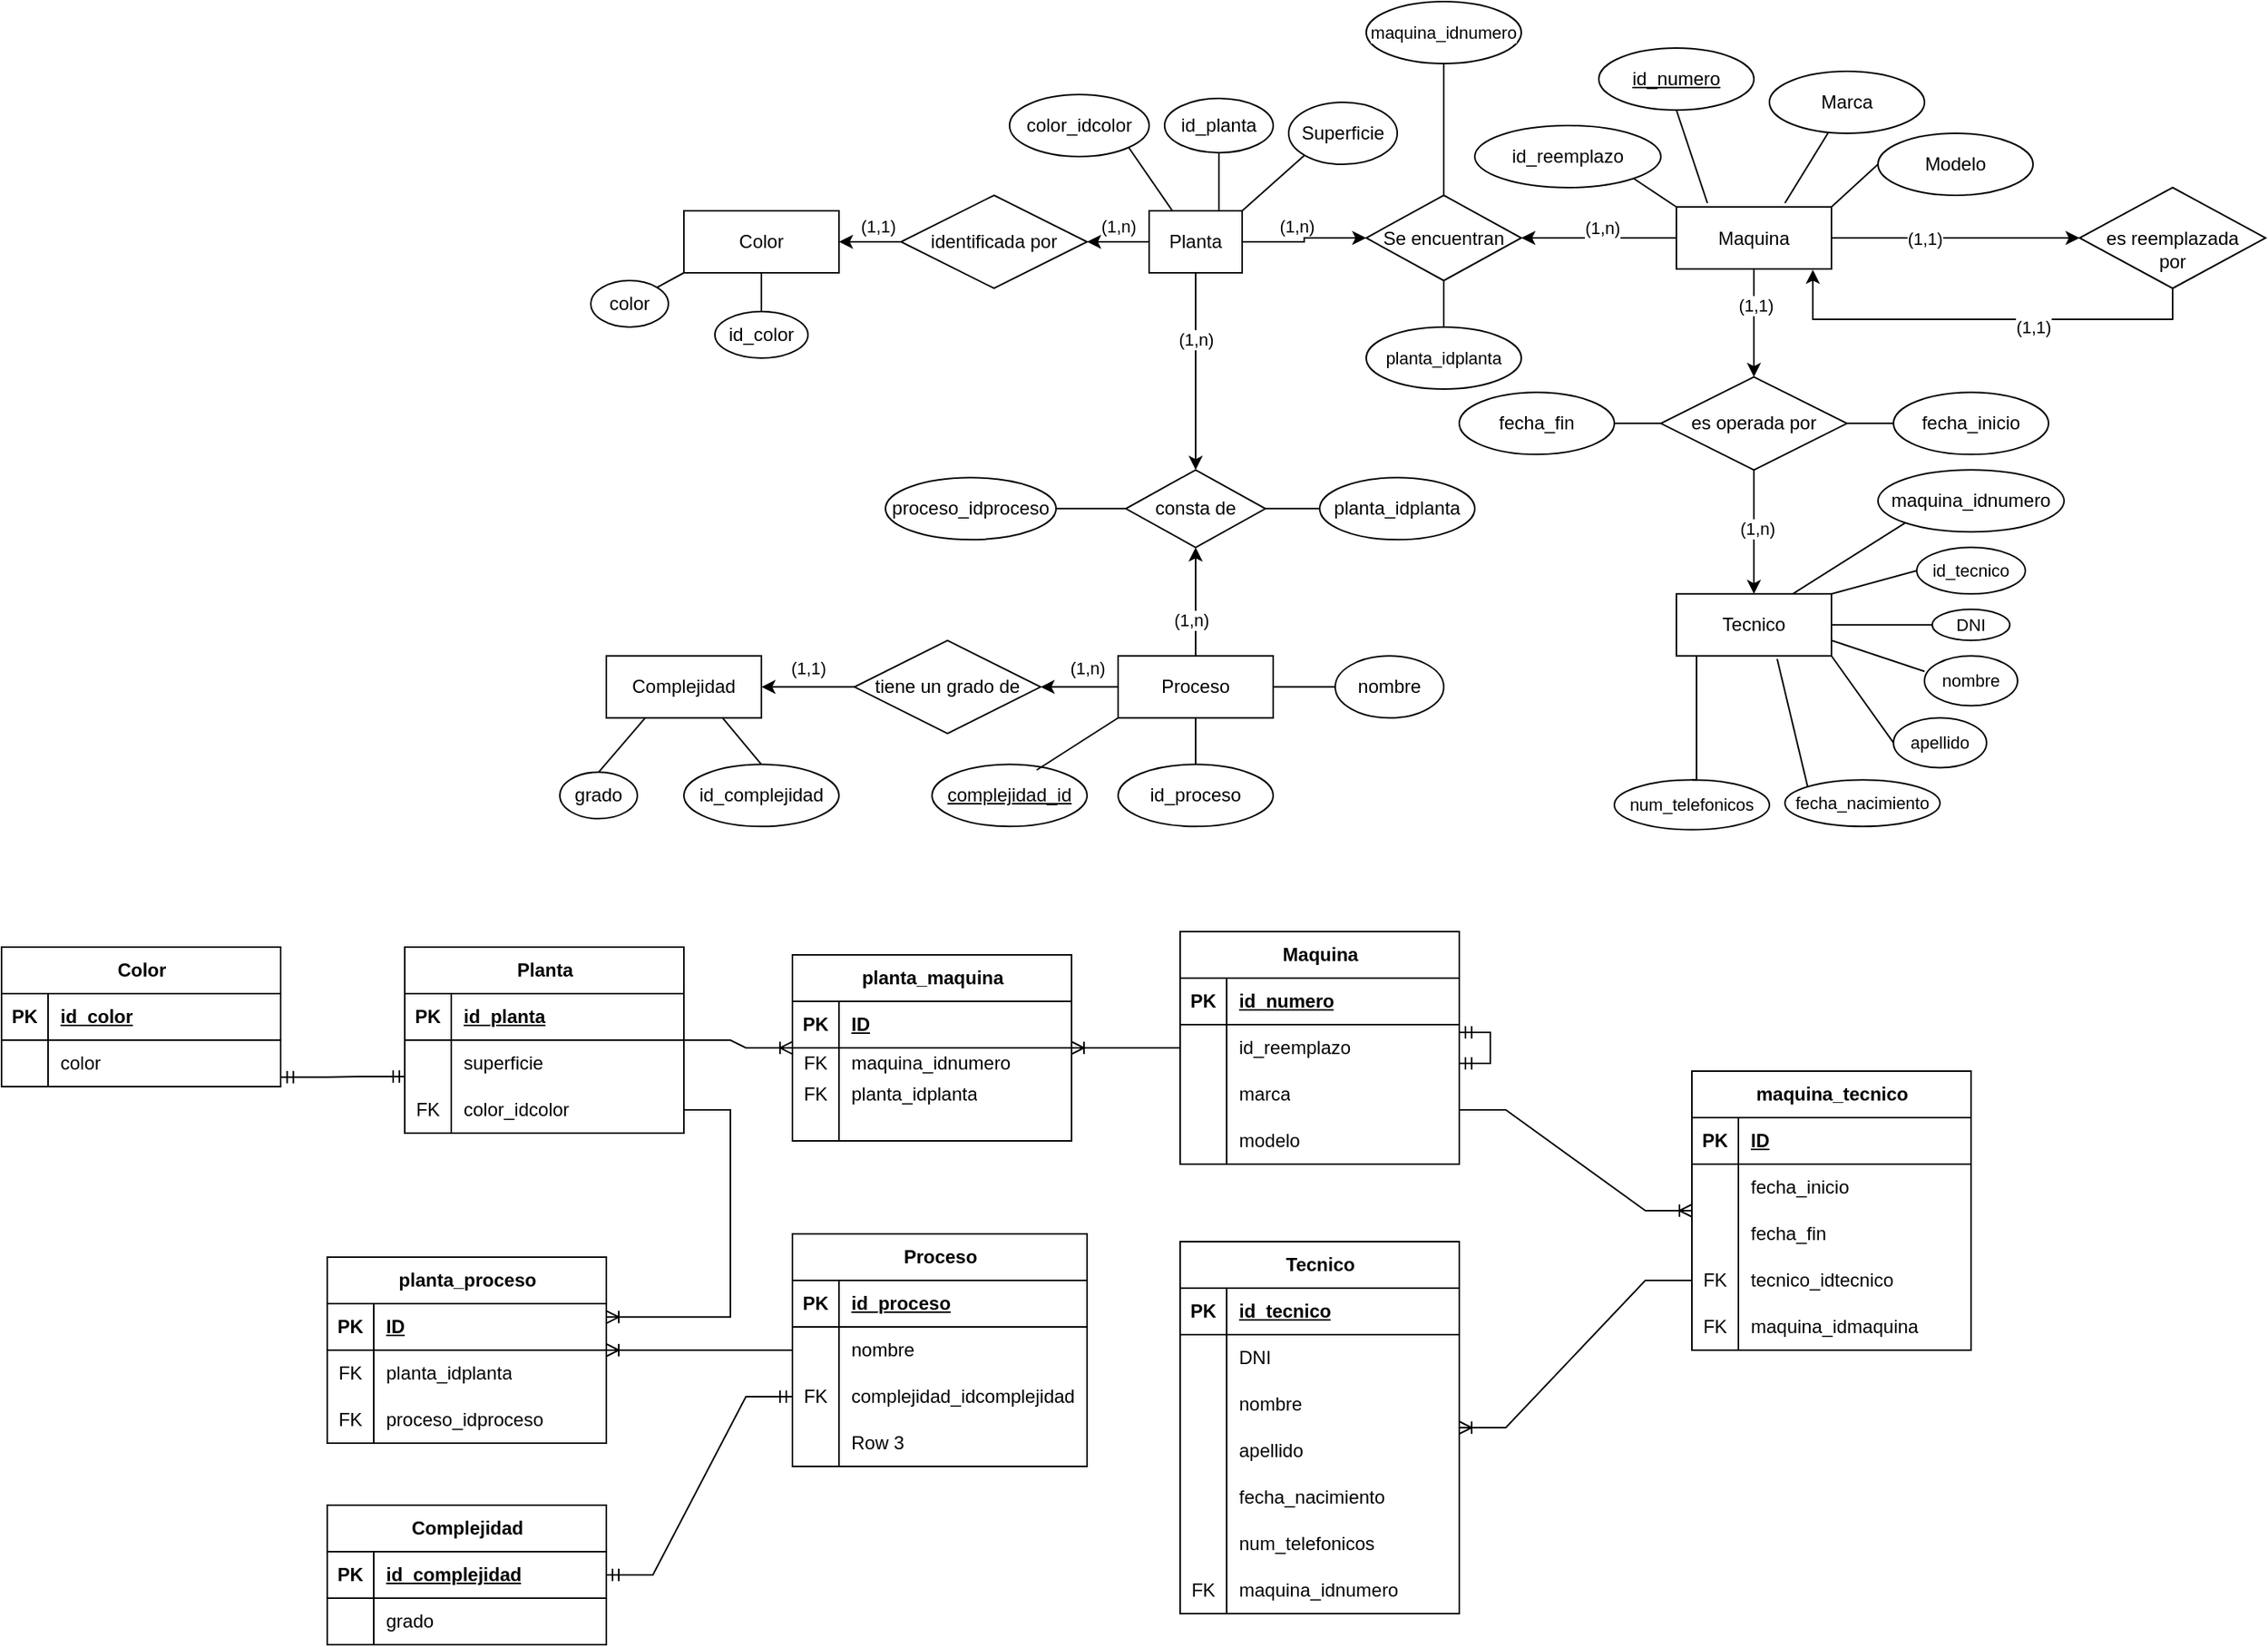 <mxfile version="24.6.4" type="device">
  <diagram name="Página-1" id="KaVkqW-eVY7A7tpYsLZp">
    <mxGraphModel dx="2215" dy="633" grid="1" gridSize="10" guides="1" tooltips="1" connect="1" arrows="1" fold="1" page="1" pageScale="1" pageWidth="827" pageHeight="1169" math="0" shadow="0">
      <root>
        <mxCell id="0" />
        <mxCell id="1" parent="0" />
        <mxCell id="HWfvGFDv6Gkzwaa1oAlW-18" value="Marca" style="ellipse;whiteSpace=wrap;html=1;align=center;" parent="1" vertex="1">
          <mxGeometry x="970" y="165" width="100" height="40" as="geometry" />
        </mxCell>
        <mxCell id="HWfvGFDv6Gkzwaa1oAlW-100" style="edgeStyle=orthogonalEdgeStyle;rounded=0;orthogonalLoop=1;jettySize=auto;html=1;entryX=0.5;entryY=1;entryDx=0;entryDy=0;" parent="1" source="HWfvGFDv6Gkzwaa1oAlW-19" target="HWfvGFDv6Gkzwaa1oAlW-44" edge="1">
          <mxGeometry relative="1" as="geometry" />
        </mxCell>
        <mxCell id="HWfvGFDv6Gkzwaa1oAlW-101" value="(1,n)" style="edgeLabel;html=1;align=center;verticalAlign=middle;resizable=0;points=[];" parent="HWfvGFDv6Gkzwaa1oAlW-100" vertex="1" connectable="0">
          <mxGeometry x="-0.35" y="3" relative="1" as="geometry">
            <mxPoint as="offset" />
          </mxGeometry>
        </mxCell>
        <mxCell id="xJOHi_WDOZoTclQfqix0-33" style="edgeStyle=orthogonalEdgeStyle;rounded=0;orthogonalLoop=1;jettySize=auto;html=1;entryX=1;entryY=0.5;entryDx=0;entryDy=0;" parent="1" source="HWfvGFDv6Gkzwaa1oAlW-19" target="xJOHi_WDOZoTclQfqix0-32" edge="1">
          <mxGeometry relative="1" as="geometry" />
        </mxCell>
        <mxCell id="xJOHi_WDOZoTclQfqix0-35" value="(1,n)" style="edgeLabel;html=1;align=center;verticalAlign=middle;resizable=0;points=[];" parent="xJOHi_WDOZoTclQfqix0-33" vertex="1" connectable="0">
          <mxGeometry x="-0.28" y="1" relative="1" as="geometry">
            <mxPoint x="-2" y="-13" as="offset" />
          </mxGeometry>
        </mxCell>
        <mxCell id="HWfvGFDv6Gkzwaa1oAlW-19" value="Proceso" style="whiteSpace=wrap;html=1;align=center;" parent="1" vertex="1">
          <mxGeometry x="550" y="542.14" width="100" height="40" as="geometry" />
        </mxCell>
        <mxCell id="HWfvGFDv6Gkzwaa1oAlW-49" value="" style="edgeStyle=orthogonalEdgeStyle;rounded=0;orthogonalLoop=1;jettySize=auto;html=1;" parent="1" source="HWfvGFDv6Gkzwaa1oAlW-21" target="HWfvGFDv6Gkzwaa1oAlW-44" edge="1">
          <mxGeometry relative="1" as="geometry" />
        </mxCell>
        <mxCell id="HWfvGFDv6Gkzwaa1oAlW-67" value="(1,n)" style="edgeLabel;html=1;align=center;verticalAlign=middle;resizable=0;points=[];" parent="HWfvGFDv6Gkzwaa1oAlW-49" vertex="1" connectable="0">
          <mxGeometry x="-0.325" y="2" relative="1" as="geometry">
            <mxPoint x="-2" as="offset" />
          </mxGeometry>
        </mxCell>
        <mxCell id="HWfvGFDv6Gkzwaa1oAlW-69" style="edgeStyle=orthogonalEdgeStyle;rounded=0;orthogonalLoop=1;jettySize=auto;html=1;entryX=0;entryY=0.5;entryDx=0;entryDy=0;" parent="1" source="HWfvGFDv6Gkzwaa1oAlW-21" target="HWfvGFDv6Gkzwaa1oAlW-64" edge="1">
          <mxGeometry relative="1" as="geometry" />
        </mxCell>
        <mxCell id="HWfvGFDv6Gkzwaa1oAlW-71" value="(1,n)" style="edgeLabel;html=1;align=center;verticalAlign=middle;resizable=0;points=[];" parent="HWfvGFDv6Gkzwaa1oAlW-69" vertex="1" connectable="0">
          <mxGeometry x="-0.12" y="1" relative="1" as="geometry">
            <mxPoint x="-2" y="-9" as="offset" />
          </mxGeometry>
        </mxCell>
        <mxCell id="HWfvGFDv6Gkzwaa1oAlW-83" style="edgeStyle=orthogonalEdgeStyle;rounded=0;orthogonalLoop=1;jettySize=auto;html=1;entryX=1;entryY=0.5;entryDx=0;entryDy=0;" parent="1" source="HWfvGFDv6Gkzwaa1oAlW-21" target="HWfvGFDv6Gkzwaa1oAlW-82" edge="1">
          <mxGeometry relative="1" as="geometry" />
        </mxCell>
        <mxCell id="HWfvGFDv6Gkzwaa1oAlW-92" value="(1,n)" style="edgeLabel;html=1;align=center;verticalAlign=middle;resizable=0;points=[];" parent="HWfvGFDv6Gkzwaa1oAlW-83" vertex="1" connectable="0">
          <mxGeometry x="-0.15" relative="1" as="geometry">
            <mxPoint x="-3" y="-10" as="offset" />
          </mxGeometry>
        </mxCell>
        <mxCell id="HWfvGFDv6Gkzwaa1oAlW-21" value="Planta" style="whiteSpace=wrap;html=1;align=center;" parent="1" vertex="1">
          <mxGeometry x="570" y="255" width="60" height="40" as="geometry" />
        </mxCell>
        <mxCell id="HWfvGFDv6Gkzwaa1oAlW-28" value="Superficie" style="ellipse;whiteSpace=wrap;html=1;align=center;" parent="1" vertex="1">
          <mxGeometry x="660" y="185" width="70" height="40" as="geometry" />
        </mxCell>
        <mxCell id="HWfvGFDv6Gkzwaa1oAlW-29" value="" style="endArrow=none;html=1;rounded=0;entryX=0;entryY=1;entryDx=0;entryDy=0;exitX=1;exitY=0;exitDx=0;exitDy=0;" parent="1" source="HWfvGFDv6Gkzwaa1oAlW-21" target="HWfvGFDv6Gkzwaa1oAlW-28" edge="1">
          <mxGeometry relative="1" as="geometry">
            <mxPoint x="630" y="255" as="sourcePoint" />
            <mxPoint x="615" y="295" as="targetPoint" />
          </mxGeometry>
        </mxCell>
        <mxCell id="HWfvGFDv6Gkzwaa1oAlW-44" value="consta de" style="shape=rhombus;perimeter=rhombusPerimeter;whiteSpace=wrap;html=1;align=center;" parent="1" vertex="1">
          <mxGeometry x="555" y="422.14" width="90" height="50" as="geometry" />
        </mxCell>
        <mxCell id="HWfvGFDv6Gkzwaa1oAlW-50" value="planta_idplanta" style="ellipse;whiteSpace=wrap;html=1;align=center;" parent="1" vertex="1">
          <mxGeometry x="680" y="427.14" width="100" height="40" as="geometry" />
        </mxCell>
        <mxCell id="HWfvGFDv6Gkzwaa1oAlW-51" value="proceso_idproceso" style="ellipse;whiteSpace=wrap;html=1;align=center;" parent="1" vertex="1">
          <mxGeometry x="400" y="427.14" width="110" height="40" as="geometry" />
        </mxCell>
        <mxCell id="HWfvGFDv6Gkzwaa1oAlW-52" value="" style="endArrow=none;html=1;rounded=0;entryX=0;entryY=0.5;entryDx=0;entryDy=0;exitX=1;exitY=0.5;exitDx=0;exitDy=0;" parent="1" source="HWfvGFDv6Gkzwaa1oAlW-44" target="HWfvGFDv6Gkzwaa1oAlW-50" edge="1">
          <mxGeometry relative="1" as="geometry">
            <mxPoint x="510" y="472.14" as="sourcePoint" />
            <mxPoint x="670" y="472.14" as="targetPoint" />
          </mxGeometry>
        </mxCell>
        <mxCell id="HWfvGFDv6Gkzwaa1oAlW-53" value="" style="endArrow=none;html=1;rounded=0;entryX=0;entryY=0.5;entryDx=0;entryDy=0;exitX=1;exitY=0.5;exitDx=0;exitDy=0;" parent="1" source="HWfvGFDv6Gkzwaa1oAlW-51" target="HWfvGFDv6Gkzwaa1oAlW-44" edge="1">
          <mxGeometry relative="1" as="geometry">
            <mxPoint x="510" y="472.14" as="sourcePoint" />
            <mxPoint x="670" y="472.14" as="targetPoint" />
          </mxGeometry>
        </mxCell>
        <mxCell id="HWfvGFDv6Gkzwaa1oAlW-54" value="nombre" style="ellipse;whiteSpace=wrap;html=1;align=center;" parent="1" vertex="1">
          <mxGeometry x="690" y="542.14" width="70" height="40" as="geometry" />
        </mxCell>
        <mxCell id="HWfvGFDv6Gkzwaa1oAlW-57" value="" style="endArrow=none;html=1;rounded=0;entryX=0;entryY=0.5;entryDx=0;entryDy=0;exitX=1;exitY=0.5;exitDx=0;exitDy=0;" parent="1" source="HWfvGFDv6Gkzwaa1oAlW-19" target="HWfvGFDv6Gkzwaa1oAlW-54" edge="1">
          <mxGeometry relative="1" as="geometry">
            <mxPoint x="540" y="472.14" as="sourcePoint" />
            <mxPoint x="700" y="472.14" as="targetPoint" />
          </mxGeometry>
        </mxCell>
        <mxCell id="HWfvGFDv6Gkzwaa1oAlW-102" style="edgeStyle=orthogonalEdgeStyle;rounded=0;orthogonalLoop=1;jettySize=auto;html=1;entryX=1;entryY=0.5;entryDx=0;entryDy=0;strokeColor=default;align=center;verticalAlign=middle;fontFamily=Helvetica;fontSize=11;fontColor=default;labelBackgroundColor=default;endArrow=classic;" parent="1" source="HWfvGFDv6Gkzwaa1oAlW-59" target="HWfvGFDv6Gkzwaa1oAlW-64" edge="1">
          <mxGeometry relative="1" as="geometry" />
        </mxCell>
        <mxCell id="HWfvGFDv6Gkzwaa1oAlW-103" value="(1,n)" style="edgeLabel;html=1;align=center;verticalAlign=middle;resizable=0;points=[];fontFamily=Helvetica;fontSize=11;fontColor=default;labelBackgroundColor=default;" parent="HWfvGFDv6Gkzwaa1oAlW-102" vertex="1" connectable="0">
          <mxGeometry x="-0.04" y="4" relative="1" as="geometry">
            <mxPoint y="-11" as="offset" />
          </mxGeometry>
        </mxCell>
        <mxCell id="xJOHi_WDOZoTclQfqix0-9" value="" style="edgeStyle=orthogonalEdgeStyle;rounded=0;orthogonalLoop=1;jettySize=auto;html=1;" parent="1" source="HWfvGFDv6Gkzwaa1oAlW-59" target="xJOHi_WDOZoTclQfqix0-8" edge="1">
          <mxGeometry relative="1" as="geometry" />
        </mxCell>
        <mxCell id="xJOHi_WDOZoTclQfqix0-12" value="(1,1)" style="edgeLabel;html=1;align=center;verticalAlign=middle;resizable=0;points=[];" parent="xJOHi_WDOZoTclQfqix0-9" vertex="1" connectable="0">
          <mxGeometry x="-0.325" y="1" relative="1" as="geometry">
            <mxPoint as="offset" />
          </mxGeometry>
        </mxCell>
        <mxCell id="xJOHi_WDOZoTclQfqix0-19" style="edgeStyle=orthogonalEdgeStyle;rounded=0;orthogonalLoop=1;jettySize=auto;html=1;entryX=0;entryY=0.5;entryDx=0;entryDy=0;" parent="1" source="HWfvGFDv6Gkzwaa1oAlW-59" target="xJOHi_WDOZoTclQfqix0-18" edge="1">
          <mxGeometry relative="1" as="geometry" />
        </mxCell>
        <mxCell id="xJOHi_WDOZoTclQfqix0-39" value="(1,1)" style="edgeLabel;html=1;align=center;verticalAlign=middle;resizable=0;points=[];" parent="xJOHi_WDOZoTclQfqix0-19" vertex="1" connectable="0">
          <mxGeometry x="-0.253" y="-4" relative="1" as="geometry">
            <mxPoint y="-4" as="offset" />
          </mxGeometry>
        </mxCell>
        <mxCell id="HWfvGFDv6Gkzwaa1oAlW-59" value="Maquina" style="whiteSpace=wrap;html=1;align=center;" parent="1" vertex="1">
          <mxGeometry x="910" y="252.5" width="100" height="40" as="geometry" />
        </mxCell>
        <mxCell id="HWfvGFDv6Gkzwaa1oAlW-64" value="Se encuentran" style="shape=rhombus;perimeter=rhombusPerimeter;whiteSpace=wrap;html=1;align=center;" parent="1" vertex="1">
          <mxGeometry x="710" y="245" width="100" height="55" as="geometry" />
        </mxCell>
        <mxCell id="HWfvGFDv6Gkzwaa1oAlW-65" value="id_numero" style="ellipse;whiteSpace=wrap;html=1;align=center;fontStyle=4;" parent="1" vertex="1">
          <mxGeometry x="860" y="150" width="100" height="40" as="geometry" />
        </mxCell>
        <mxCell id="HWfvGFDv6Gkzwaa1oAlW-73" value="" style="endArrow=none;html=1;rounded=0;entryX=0.5;entryY=1;entryDx=0;entryDy=0;" parent="1" target="HWfvGFDv6Gkzwaa1oAlW-65" edge="1">
          <mxGeometry relative="1" as="geometry">
            <mxPoint x="930" y="250" as="sourcePoint" />
            <mxPoint x="1000" y="325" as="targetPoint" />
          </mxGeometry>
        </mxCell>
        <mxCell id="HWfvGFDv6Gkzwaa1oAlW-74" value="Modelo" style="ellipse;whiteSpace=wrap;html=1;align=center;" parent="1" vertex="1">
          <mxGeometry x="1040" y="205" width="100" height="40" as="geometry" />
        </mxCell>
        <mxCell id="HWfvGFDv6Gkzwaa1oAlW-75" value="" style="endArrow=none;html=1;rounded=0;" parent="1" target="HWfvGFDv6Gkzwaa1oAlW-18" edge="1">
          <mxGeometry relative="1" as="geometry">
            <mxPoint x="980" y="250" as="sourcePoint" />
            <mxPoint x="1030" y="345" as="targetPoint" />
          </mxGeometry>
        </mxCell>
        <mxCell id="HWfvGFDv6Gkzwaa1oAlW-76" value="" style="endArrow=none;html=1;rounded=0;entryX=0;entryY=0.5;entryDx=0;entryDy=0;exitX=1;exitY=0;exitDx=0;exitDy=0;" parent="1" source="HWfvGFDv6Gkzwaa1oAlW-59" target="HWfvGFDv6Gkzwaa1oAlW-74" edge="1">
          <mxGeometry relative="1" as="geometry">
            <mxPoint x="870" y="345" as="sourcePoint" />
            <mxPoint x="1030" y="345" as="targetPoint" />
          </mxGeometry>
        </mxCell>
        <mxCell id="HWfvGFDv6Gkzwaa1oAlW-77" value="Tecnico" style="whiteSpace=wrap;html=1;align=center;" parent="1" vertex="1">
          <mxGeometry x="910" y="502.14" width="100" height="40" as="geometry" />
        </mxCell>
        <mxCell id="HWfvGFDv6Gkzwaa1oAlW-80" value="id_planta" style="ellipse;whiteSpace=wrap;html=1;align=center;" parent="1" vertex="1">
          <mxGeometry x="580" y="182.5" width="70" height="35" as="geometry" />
        </mxCell>
        <mxCell id="HWfvGFDv6Gkzwaa1oAlW-81" value="Color" style="whiteSpace=wrap;html=1;align=center;" parent="1" vertex="1">
          <mxGeometry x="270" y="255" width="100" height="40" as="geometry" />
        </mxCell>
        <mxCell id="HWfvGFDv6Gkzwaa1oAlW-84" style="edgeStyle=orthogonalEdgeStyle;rounded=0;orthogonalLoop=1;jettySize=auto;html=1;entryX=1;entryY=0.5;entryDx=0;entryDy=0;" parent="1" source="HWfvGFDv6Gkzwaa1oAlW-82" target="HWfvGFDv6Gkzwaa1oAlW-81" edge="1">
          <mxGeometry relative="1" as="geometry" />
        </mxCell>
        <mxCell id="HWfvGFDv6Gkzwaa1oAlW-93" value="(1,1)" style="edgeLabel;html=1;align=center;verticalAlign=middle;resizable=0;points=[];" parent="HWfvGFDv6Gkzwaa1oAlW-84" vertex="1" connectable="0">
          <mxGeometry x="-0.25" y="2" relative="1" as="geometry">
            <mxPoint y="-12" as="offset" />
          </mxGeometry>
        </mxCell>
        <mxCell id="HWfvGFDv6Gkzwaa1oAlW-82" value="identificada por" style="shape=rhombus;perimeter=rhombusPerimeter;whiteSpace=wrap;html=1;align=center;" parent="1" vertex="1">
          <mxGeometry x="410" y="245" width="120" height="60" as="geometry" />
        </mxCell>
        <mxCell id="HWfvGFDv6Gkzwaa1oAlW-85" value="id_color" style="ellipse;whiteSpace=wrap;html=1;align=center;" parent="1" vertex="1">
          <mxGeometry x="290" y="320" width="60" height="30" as="geometry" />
        </mxCell>
        <mxCell id="HWfvGFDv6Gkzwaa1oAlW-86" value="color" style="ellipse;whiteSpace=wrap;html=1;align=center;" parent="1" vertex="1">
          <mxGeometry x="210" y="300" width="50" height="30" as="geometry" />
        </mxCell>
        <mxCell id="HWfvGFDv6Gkzwaa1oAlW-88" value="" style="endArrow=none;html=1;rounded=0;entryX=0;entryY=1;entryDx=0;entryDy=0;exitX=1;exitY=0;exitDx=0;exitDy=0;" parent="1" source="HWfvGFDv6Gkzwaa1oAlW-86" target="HWfvGFDv6Gkzwaa1oAlW-81" edge="1">
          <mxGeometry relative="1" as="geometry">
            <mxPoint x="240" y="375" as="sourcePoint" />
            <mxPoint x="400" y="375" as="targetPoint" />
          </mxGeometry>
        </mxCell>
        <mxCell id="HWfvGFDv6Gkzwaa1oAlW-89" value="" style="endArrow=none;html=1;rounded=0;" parent="1" source="HWfvGFDv6Gkzwaa1oAlW-85" edge="1">
          <mxGeometry relative="1" as="geometry">
            <mxPoint x="240" y="375" as="sourcePoint" />
            <mxPoint x="320" y="295" as="targetPoint" />
          </mxGeometry>
        </mxCell>
        <mxCell id="HWfvGFDv6Gkzwaa1oAlW-91" value="" style="endArrow=none;html=1;rounded=0;entryX=0.5;entryY=1;entryDx=0;entryDy=0;exitX=0.75;exitY=0;exitDx=0;exitDy=0;" parent="1" source="HWfvGFDv6Gkzwaa1oAlW-21" target="HWfvGFDv6Gkzwaa1oAlW-80" edge="1">
          <mxGeometry relative="1" as="geometry">
            <mxPoint x="620" y="365" as="sourcePoint" />
            <mxPoint x="780" y="365" as="targetPoint" />
          </mxGeometry>
        </mxCell>
        <mxCell id="HWfvGFDv6Gkzwaa1oAlW-96" value="id_proceso" style="ellipse;whiteSpace=wrap;html=1;align=center;" parent="1" vertex="1">
          <mxGeometry x="550" y="612.14" width="100" height="40" as="geometry" />
        </mxCell>
        <mxCell id="HWfvGFDv6Gkzwaa1oAlW-97" value="" style="endArrow=none;html=1;rounded=0;entryX=0.5;entryY=0;entryDx=0;entryDy=0;exitX=0.5;exitY=1;exitDx=0;exitDy=0;" parent="1" source="HWfvGFDv6Gkzwaa1oAlW-19" target="HWfvGFDv6Gkzwaa1oAlW-96" edge="1">
          <mxGeometry relative="1" as="geometry">
            <mxPoint x="510" y="542.14" as="sourcePoint" />
            <mxPoint x="670" y="542.14" as="targetPoint" />
          </mxGeometry>
        </mxCell>
        <mxCell id="HWfvGFDv6Gkzwaa1oAlW-98" value="color_idcolor" style="ellipse;whiteSpace=wrap;html=1;align=center;" parent="1" vertex="1">
          <mxGeometry x="480" y="180" width="90" height="40" as="geometry" />
        </mxCell>
        <mxCell id="HWfvGFDv6Gkzwaa1oAlW-99" value="" style="endArrow=none;html=1;rounded=0;entryX=1;entryY=1;entryDx=0;entryDy=0;exitX=0.25;exitY=0;exitDx=0;exitDy=0;" parent="1" source="HWfvGFDv6Gkzwaa1oAlW-21" target="HWfvGFDv6Gkzwaa1oAlW-98" edge="1">
          <mxGeometry relative="1" as="geometry">
            <mxPoint x="470" y="345" as="sourcePoint" />
            <mxPoint x="630" y="345" as="targetPoint" />
          </mxGeometry>
        </mxCell>
        <mxCell id="HWfvGFDv6Gkzwaa1oAlW-104" value="planta_idplanta" style="ellipse;whiteSpace=wrap;html=1;align=center;fontFamily=Helvetica;fontSize=11;fontColor=default;labelBackgroundColor=default;" parent="1" vertex="1">
          <mxGeometry x="710" y="330" width="100" height="40" as="geometry" />
        </mxCell>
        <mxCell id="HWfvGFDv6Gkzwaa1oAlW-105" value="maquina_idnumero" style="ellipse;whiteSpace=wrap;html=1;align=center;fontFamily=Helvetica;fontSize=11;fontColor=default;labelBackgroundColor=default;" parent="1" vertex="1">
          <mxGeometry x="710" y="120" width="100" height="40" as="geometry" />
        </mxCell>
        <mxCell id="HWfvGFDv6Gkzwaa1oAlW-107" value="" style="endArrow=none;html=1;rounded=0;strokeColor=default;align=center;verticalAlign=middle;fontFamily=Helvetica;fontSize=11;fontColor=default;labelBackgroundColor=default;edgeStyle=orthogonalEdgeStyle;entryX=0.5;entryY=0;entryDx=0;entryDy=0;exitX=0.5;exitY=1;exitDx=0;exitDy=0;" parent="1" source="HWfvGFDv6Gkzwaa1oAlW-64" target="HWfvGFDv6Gkzwaa1oAlW-104" edge="1">
          <mxGeometry relative="1" as="geometry">
            <mxPoint x="610" y="310" as="sourcePoint" />
            <mxPoint x="770" y="310" as="targetPoint" />
          </mxGeometry>
        </mxCell>
        <mxCell id="HWfvGFDv6Gkzwaa1oAlW-108" value="" style="endArrow=none;html=1;rounded=0;strokeColor=default;align=center;verticalAlign=middle;fontFamily=Helvetica;fontSize=11;fontColor=default;labelBackgroundColor=default;edgeStyle=orthogonalEdgeStyle;entryX=0.5;entryY=1;entryDx=0;entryDy=0;exitX=0.5;exitY=0;exitDx=0;exitDy=0;" parent="1" source="HWfvGFDv6Gkzwaa1oAlW-64" target="HWfvGFDv6Gkzwaa1oAlW-105" edge="1">
          <mxGeometry relative="1" as="geometry">
            <mxPoint x="760" y="220" as="sourcePoint" />
            <mxPoint x="770" y="310" as="targetPoint" />
          </mxGeometry>
        </mxCell>
        <mxCell id="HWfvGFDv6Gkzwaa1oAlW-110" value="id_tecnico" style="ellipse;whiteSpace=wrap;html=1;align=center;fontFamily=Helvetica;fontSize=11;fontColor=default;labelBackgroundColor=default;" parent="1" vertex="1">
          <mxGeometry x="1065" y="472.14" width="70" height="30" as="geometry" />
        </mxCell>
        <mxCell id="HWfvGFDv6Gkzwaa1oAlW-111" value="nombre" style="ellipse;whiteSpace=wrap;html=1;align=center;fontFamily=Helvetica;fontSize=11;fontColor=default;labelBackgroundColor=default;" parent="1" vertex="1">
          <mxGeometry x="1070" y="542.14" width="60" height="32.14" as="geometry" />
        </mxCell>
        <mxCell id="HWfvGFDv6Gkzwaa1oAlW-112" value="DNI" style="ellipse;whiteSpace=wrap;html=1;align=center;fontFamily=Helvetica;fontSize=11;fontColor=default;labelBackgroundColor=default;" parent="1" vertex="1">
          <mxGeometry x="1075" y="512.14" width="50" height="20" as="geometry" />
        </mxCell>
        <mxCell id="HWfvGFDv6Gkzwaa1oAlW-113" value="apellido" style="ellipse;whiteSpace=wrap;html=1;align=center;fontFamily=Helvetica;fontSize=11;fontColor=default;labelBackgroundColor=default;" parent="1" vertex="1">
          <mxGeometry x="1050" y="582.14" width="60" height="32.14" as="geometry" />
        </mxCell>
        <mxCell id="HWfvGFDv6Gkzwaa1oAlW-114" value="fecha_nacimiento" style="ellipse;whiteSpace=wrap;html=1;align=center;fontFamily=Helvetica;fontSize=11;fontColor=default;labelBackgroundColor=default;" parent="1" vertex="1">
          <mxGeometry x="980" y="622.14" width="100" height="30" as="geometry" />
        </mxCell>
        <mxCell id="HWfvGFDv6Gkzwaa1oAlW-115" value="num_telefonicos" style="ellipse;whiteSpace=wrap;html=1;align=center;fontFamily=Helvetica;fontSize=11;fontColor=default;labelBackgroundColor=default;" parent="1" vertex="1">
          <mxGeometry x="870" y="622.14" width="100" height="32.14" as="geometry" />
        </mxCell>
        <mxCell id="HWfvGFDv6Gkzwaa1oAlW-116" value="" style="endArrow=none;html=1;rounded=0;strokeColor=default;align=center;verticalAlign=middle;fontFamily=Helvetica;fontSize=11;fontColor=default;labelBackgroundColor=default;edgeStyle=orthogonalEdgeStyle;exitX=0.5;exitY=0;exitDx=0;exitDy=0;" parent="1" source="HWfvGFDv6Gkzwaa1oAlW-115" target="HWfvGFDv6Gkzwaa1oAlW-77" edge="1">
          <mxGeometry relative="1" as="geometry">
            <mxPoint x="860" y="632.14" as="sourcePoint" />
            <mxPoint x="1020" y="632.14" as="targetPoint" />
            <Array as="points">
              <mxPoint x="923" y="622.14" />
            </Array>
          </mxGeometry>
        </mxCell>
        <mxCell id="xJOHi_WDOZoTclQfqix0-1" value="" style="endArrow=none;html=1;rounded=0;entryX=1;entryY=1;entryDx=0;entryDy=0;exitX=0;exitY=0.5;exitDx=0;exitDy=0;" parent="1" source="HWfvGFDv6Gkzwaa1oAlW-113" target="HWfvGFDv6Gkzwaa1oAlW-77" edge="1">
          <mxGeometry relative="1" as="geometry">
            <mxPoint x="820" y="582.14" as="sourcePoint" />
            <mxPoint x="980" y="582.14" as="targetPoint" />
          </mxGeometry>
        </mxCell>
        <mxCell id="xJOHi_WDOZoTclQfqix0-2" value="" style="endArrow=none;html=1;rounded=0;entryX=0;entryY=0.311;entryDx=0;entryDy=0;entryPerimeter=0;exitX=1;exitY=0.75;exitDx=0;exitDy=0;" parent="1" source="HWfvGFDv6Gkzwaa1oAlW-77" target="HWfvGFDv6Gkzwaa1oAlW-111" edge="1">
          <mxGeometry relative="1" as="geometry">
            <mxPoint x="820" y="582.14" as="sourcePoint" />
            <mxPoint x="980" y="582.14" as="targetPoint" />
          </mxGeometry>
        </mxCell>
        <mxCell id="xJOHi_WDOZoTclQfqix0-3" value="" style="endArrow=none;html=1;rounded=0;entryX=0;entryY=0.5;entryDx=0;entryDy=0;exitX=1;exitY=0.5;exitDx=0;exitDy=0;" parent="1" source="HWfvGFDv6Gkzwaa1oAlW-77" target="HWfvGFDv6Gkzwaa1oAlW-112" edge="1">
          <mxGeometry relative="1" as="geometry">
            <mxPoint x="820" y="582.14" as="sourcePoint" />
            <mxPoint x="980" y="582.14" as="targetPoint" />
          </mxGeometry>
        </mxCell>
        <mxCell id="xJOHi_WDOZoTclQfqix0-4" value="" style="endArrow=none;html=1;rounded=0;entryX=0;entryY=0.5;entryDx=0;entryDy=0;exitX=1;exitY=0;exitDx=0;exitDy=0;" parent="1" source="HWfvGFDv6Gkzwaa1oAlW-77" target="HWfvGFDv6Gkzwaa1oAlW-110" edge="1">
          <mxGeometry relative="1" as="geometry">
            <mxPoint x="820" y="582.14" as="sourcePoint" />
            <mxPoint x="980" y="582.14" as="targetPoint" />
          </mxGeometry>
        </mxCell>
        <mxCell id="xJOHi_WDOZoTclQfqix0-5" value="" style="endArrow=none;html=1;rounded=0;entryX=0.65;entryY=1.05;entryDx=0;entryDy=0;entryPerimeter=0;exitX=0;exitY=0;exitDx=0;exitDy=0;" parent="1" source="HWfvGFDv6Gkzwaa1oAlW-114" target="HWfvGFDv6Gkzwaa1oAlW-77" edge="1">
          <mxGeometry relative="1" as="geometry">
            <mxPoint x="720" y="652.14" as="sourcePoint" />
            <mxPoint x="880" y="652.14" as="targetPoint" />
          </mxGeometry>
        </mxCell>
        <mxCell id="xJOHi_WDOZoTclQfqix0-6" value="id_reemplazo" style="ellipse;whiteSpace=wrap;html=1;align=center;" parent="1" vertex="1">
          <mxGeometry x="780" y="200" width="120" height="40" as="geometry" />
        </mxCell>
        <mxCell id="xJOHi_WDOZoTclQfqix0-10" value="" style="edgeStyle=orthogonalEdgeStyle;rounded=0;orthogonalLoop=1;jettySize=auto;html=1;" parent="1" source="xJOHi_WDOZoTclQfqix0-8" target="HWfvGFDv6Gkzwaa1oAlW-77" edge="1">
          <mxGeometry relative="1" as="geometry" />
        </mxCell>
        <mxCell id="xJOHi_WDOZoTclQfqix0-11" value="(1,n)" style="edgeLabel;html=1;align=center;verticalAlign=middle;resizable=0;points=[];" parent="xJOHi_WDOZoTclQfqix0-10" vertex="1" connectable="0">
          <mxGeometry x="-0.053" y="2" relative="1" as="geometry">
            <mxPoint as="offset" />
          </mxGeometry>
        </mxCell>
        <mxCell id="xJOHi_WDOZoTclQfqix0-8" value="es operada por" style="shape=rhombus;perimeter=rhombusPerimeter;whiteSpace=wrap;html=1;align=center;" parent="1" vertex="1">
          <mxGeometry x="900" y="362.14" width="120" height="60" as="geometry" />
        </mxCell>
        <mxCell id="xJOHi_WDOZoTclQfqix0-13" value="maquina_idnumero" style="ellipse;whiteSpace=wrap;html=1;align=center;" parent="1" vertex="1">
          <mxGeometry x="1040" y="422.14" width="120" height="40" as="geometry" />
        </mxCell>
        <mxCell id="xJOHi_WDOZoTclQfqix0-14" value="" style="endArrow=none;html=1;rounded=0;entryX=0;entryY=1;entryDx=0;entryDy=0;exitX=0.75;exitY=0;exitDx=0;exitDy=0;" parent="1" source="HWfvGFDv6Gkzwaa1oAlW-77" target="xJOHi_WDOZoTclQfqix0-13" edge="1">
          <mxGeometry relative="1" as="geometry">
            <mxPoint x="900" y="440" as="sourcePoint" />
            <mxPoint x="1060" y="440" as="targetPoint" />
          </mxGeometry>
        </mxCell>
        <mxCell id="xJOHi_WDOZoTclQfqix0-15" value="fecha_inicio" style="ellipse;whiteSpace=wrap;html=1;align=center;" parent="1" vertex="1">
          <mxGeometry x="1050" y="372.14" width="100" height="40" as="geometry" />
        </mxCell>
        <mxCell id="xJOHi_WDOZoTclQfqix0-18" value="&lt;div&gt;&lt;br&gt;&lt;/div&gt;es reemplazada&lt;div&gt;por&lt;/div&gt;" style="shape=rhombus;perimeter=rhombusPerimeter;whiteSpace=wrap;html=1;align=center;" parent="1" vertex="1">
          <mxGeometry x="1170" y="240" width="120" height="65" as="geometry" />
        </mxCell>
        <mxCell id="xJOHi_WDOZoTclQfqix0-21" style="edgeStyle=orthogonalEdgeStyle;rounded=0;orthogonalLoop=1;jettySize=auto;html=1;exitX=0.5;exitY=1;exitDx=0;exitDy=0;entryX=0.88;entryY=1.013;entryDx=0;entryDy=0;entryPerimeter=0;" parent="1" source="xJOHi_WDOZoTclQfqix0-18" target="HWfvGFDv6Gkzwaa1oAlW-59" edge="1">
          <mxGeometry relative="1" as="geometry" />
        </mxCell>
        <mxCell id="xJOHi_WDOZoTclQfqix0-40" value="(1,1)" style="edgeLabel;html=1;align=center;verticalAlign=middle;resizable=0;points=[];" parent="xJOHi_WDOZoTclQfqix0-21" vertex="1" connectable="0">
          <mxGeometry x="-0.224" y="5" relative="1" as="geometry">
            <mxPoint as="offset" />
          </mxGeometry>
        </mxCell>
        <mxCell id="xJOHi_WDOZoTclQfqix0-23" value="fecha_fin" style="ellipse;whiteSpace=wrap;html=1;align=center;" parent="1" vertex="1">
          <mxGeometry x="770" y="372.14" width="100" height="40" as="geometry" />
        </mxCell>
        <mxCell id="xJOHi_WDOZoTclQfqix0-24" value="" style="endArrow=none;html=1;rounded=0;entryX=0;entryY=0.5;entryDx=0;entryDy=0;exitX=1;exitY=0.5;exitDx=0;exitDy=0;" parent="1" source="xJOHi_WDOZoTclQfqix0-23" target="xJOHi_WDOZoTclQfqix0-8" edge="1">
          <mxGeometry relative="1" as="geometry">
            <mxPoint x="840" y="490" as="sourcePoint" />
            <mxPoint x="1000" y="490" as="targetPoint" />
          </mxGeometry>
        </mxCell>
        <mxCell id="xJOHi_WDOZoTclQfqix0-25" value="" style="endArrow=none;html=1;rounded=0;entryX=0;entryY=0.5;entryDx=0;entryDy=0;exitX=1;exitY=0.5;exitDx=0;exitDy=0;" parent="1" source="xJOHi_WDOZoTclQfqix0-8" target="xJOHi_WDOZoTclQfqix0-15" edge="1">
          <mxGeometry relative="1" as="geometry">
            <mxPoint x="840" y="490" as="sourcePoint" />
            <mxPoint x="1000" y="490" as="targetPoint" />
          </mxGeometry>
        </mxCell>
        <mxCell id="xJOHi_WDOZoTclQfqix0-27" value="Complejidad" style="whiteSpace=wrap;html=1;align=center;" parent="1" vertex="1">
          <mxGeometry x="220" y="542.14" width="100" height="40" as="geometry" />
        </mxCell>
        <mxCell id="xJOHi_WDOZoTclQfqix0-28" value="grado" style="ellipse;whiteSpace=wrap;html=1;align=center;" parent="1" vertex="1">
          <mxGeometry x="190" y="617.14" width="50" height="30" as="geometry" />
        </mxCell>
        <mxCell id="xJOHi_WDOZoTclQfqix0-29" value="id_complejidad" style="ellipse;whiteSpace=wrap;html=1;align=center;" parent="1" vertex="1">
          <mxGeometry x="270" y="612.14" width="100" height="40" as="geometry" />
        </mxCell>
        <mxCell id="xJOHi_WDOZoTclQfqix0-30" value="" style="endArrow=none;html=1;rounded=0;entryX=0.25;entryY=1;entryDx=0;entryDy=0;exitX=0.5;exitY=0;exitDx=0;exitDy=0;" parent="1" source="xJOHi_WDOZoTclQfqix0-28" target="xJOHi_WDOZoTclQfqix0-27" edge="1">
          <mxGeometry relative="1" as="geometry">
            <mxPoint x="270" y="610" as="sourcePoint" />
            <mxPoint x="430" y="610" as="targetPoint" />
          </mxGeometry>
        </mxCell>
        <mxCell id="xJOHi_WDOZoTclQfqix0-31" value="" style="endArrow=none;html=1;rounded=0;exitX=0.75;exitY=1;exitDx=0;exitDy=0;entryX=0.5;entryY=0;entryDx=0;entryDy=0;" parent="1" source="xJOHi_WDOZoTclQfqix0-27" target="xJOHi_WDOZoTclQfqix0-29" edge="1">
          <mxGeometry relative="1" as="geometry">
            <mxPoint x="270" y="610" as="sourcePoint" />
            <mxPoint x="430" y="610" as="targetPoint" />
          </mxGeometry>
        </mxCell>
        <mxCell id="xJOHi_WDOZoTclQfqix0-34" style="edgeStyle=orthogonalEdgeStyle;rounded=0;orthogonalLoop=1;jettySize=auto;html=1;entryX=1;entryY=0.5;entryDx=0;entryDy=0;" parent="1" source="xJOHi_WDOZoTclQfqix0-32" target="xJOHi_WDOZoTclQfqix0-27" edge="1">
          <mxGeometry relative="1" as="geometry" />
        </mxCell>
        <mxCell id="xJOHi_WDOZoTclQfqix0-36" value="(1,1)" style="edgeLabel;html=1;align=center;verticalAlign=middle;resizable=0;points=[];" parent="xJOHi_WDOZoTclQfqix0-34" vertex="1" connectable="0">
          <mxGeometry x="-0.006" y="1" relative="1" as="geometry">
            <mxPoint y="-13" as="offset" />
          </mxGeometry>
        </mxCell>
        <mxCell id="xJOHi_WDOZoTclQfqix0-32" value="tiene un grado de" style="shape=rhombus;perimeter=rhombusPerimeter;whiteSpace=wrap;html=1;align=center;" parent="1" vertex="1">
          <mxGeometry x="380" y="532.14" width="120" height="60" as="geometry" />
        </mxCell>
        <mxCell id="xJOHi_WDOZoTclQfqix0-37" value="complejidad_id" style="ellipse;whiteSpace=wrap;html=1;align=center;fontStyle=4;" parent="1" vertex="1">
          <mxGeometry x="430" y="612.14" width="100" height="40" as="geometry" />
        </mxCell>
        <mxCell id="xJOHi_WDOZoTclQfqix0-38" value="" style="endArrow=none;html=1;rounded=0;entryX=0;entryY=1;entryDx=0;entryDy=0;exitX=0.675;exitY=0.09;exitDx=0;exitDy=0;exitPerimeter=0;" parent="1" source="xJOHi_WDOZoTclQfqix0-37" target="HWfvGFDv6Gkzwaa1oAlW-19" edge="1">
          <mxGeometry relative="1" as="geometry">
            <mxPoint x="500" y="630" as="sourcePoint" />
            <mxPoint x="660" y="630" as="targetPoint" />
          </mxGeometry>
        </mxCell>
        <mxCell id="xJOHi_WDOZoTclQfqix0-41" value="" style="endArrow=none;html=1;rounded=0;entryX=0;entryY=0;entryDx=0;entryDy=0;exitX=1;exitY=1;exitDx=0;exitDy=0;" parent="1" source="xJOHi_WDOZoTclQfqix0-6" target="HWfvGFDv6Gkzwaa1oAlW-59" edge="1">
          <mxGeometry relative="1" as="geometry">
            <mxPoint x="710" y="230" as="sourcePoint" />
            <mxPoint x="870" y="230" as="targetPoint" />
          </mxGeometry>
        </mxCell>
        <mxCell id="QEFrnaObycWSIP6j9tzF-1" value="Planta" style="shape=table;startSize=30;container=1;collapsible=1;childLayout=tableLayout;fixedRows=1;rowLines=0;fontStyle=1;align=center;resizeLast=1;html=1;" parent="1" vertex="1">
          <mxGeometry x="90" y="730" width="180" height="120" as="geometry" />
        </mxCell>
        <mxCell id="QEFrnaObycWSIP6j9tzF-2" value="" style="shape=tableRow;horizontal=0;startSize=0;swimlaneHead=0;swimlaneBody=0;fillColor=none;collapsible=0;dropTarget=0;points=[[0,0.5],[1,0.5]];portConstraint=eastwest;top=0;left=0;right=0;bottom=1;" parent="QEFrnaObycWSIP6j9tzF-1" vertex="1">
          <mxGeometry y="30" width="180" height="30" as="geometry" />
        </mxCell>
        <mxCell id="QEFrnaObycWSIP6j9tzF-3" value="PK" style="shape=partialRectangle;connectable=0;fillColor=none;top=0;left=0;bottom=0;right=0;fontStyle=1;overflow=hidden;whiteSpace=wrap;html=1;" parent="QEFrnaObycWSIP6j9tzF-2" vertex="1">
          <mxGeometry width="30" height="30" as="geometry">
            <mxRectangle width="30" height="30" as="alternateBounds" />
          </mxGeometry>
        </mxCell>
        <mxCell id="QEFrnaObycWSIP6j9tzF-4" value="id_planta" style="shape=partialRectangle;connectable=0;fillColor=none;top=0;left=0;bottom=0;right=0;align=left;spacingLeft=6;fontStyle=5;overflow=hidden;whiteSpace=wrap;html=1;" parent="QEFrnaObycWSIP6j9tzF-2" vertex="1">
          <mxGeometry x="30" width="150" height="30" as="geometry">
            <mxRectangle width="150" height="30" as="alternateBounds" />
          </mxGeometry>
        </mxCell>
        <mxCell id="QEFrnaObycWSIP6j9tzF-5" value="" style="shape=tableRow;horizontal=0;startSize=0;swimlaneHead=0;swimlaneBody=0;fillColor=none;collapsible=0;dropTarget=0;points=[[0,0.5],[1,0.5]];portConstraint=eastwest;top=0;left=0;right=0;bottom=0;" parent="QEFrnaObycWSIP6j9tzF-1" vertex="1">
          <mxGeometry y="60" width="180" height="30" as="geometry" />
        </mxCell>
        <mxCell id="QEFrnaObycWSIP6j9tzF-6" value="" style="shape=partialRectangle;connectable=0;fillColor=none;top=0;left=0;bottom=0;right=0;editable=1;overflow=hidden;whiteSpace=wrap;html=1;" parent="QEFrnaObycWSIP6j9tzF-5" vertex="1">
          <mxGeometry width="30" height="30" as="geometry">
            <mxRectangle width="30" height="30" as="alternateBounds" />
          </mxGeometry>
        </mxCell>
        <mxCell id="QEFrnaObycWSIP6j9tzF-7" value="superficie" style="shape=partialRectangle;connectable=0;fillColor=none;top=0;left=0;bottom=0;right=0;align=left;spacingLeft=6;overflow=hidden;whiteSpace=wrap;html=1;" parent="QEFrnaObycWSIP6j9tzF-5" vertex="1">
          <mxGeometry x="30" width="150" height="30" as="geometry">
            <mxRectangle width="150" height="30" as="alternateBounds" />
          </mxGeometry>
        </mxCell>
        <mxCell id="QEFrnaObycWSIP6j9tzF-8" value="" style="shape=tableRow;horizontal=0;startSize=0;swimlaneHead=0;swimlaneBody=0;fillColor=none;collapsible=0;dropTarget=0;points=[[0,0.5],[1,0.5]];portConstraint=eastwest;top=0;left=0;right=0;bottom=0;" parent="QEFrnaObycWSIP6j9tzF-1" vertex="1">
          <mxGeometry y="90" width="180" height="30" as="geometry" />
        </mxCell>
        <mxCell id="QEFrnaObycWSIP6j9tzF-9" value="FK" style="shape=partialRectangle;connectable=0;fillColor=none;top=0;left=0;bottom=0;right=0;editable=1;overflow=hidden;whiteSpace=wrap;html=1;" parent="QEFrnaObycWSIP6j9tzF-8" vertex="1">
          <mxGeometry width="30" height="30" as="geometry">
            <mxRectangle width="30" height="30" as="alternateBounds" />
          </mxGeometry>
        </mxCell>
        <mxCell id="QEFrnaObycWSIP6j9tzF-10" value="color_idcolor" style="shape=partialRectangle;connectable=0;fillColor=none;top=0;left=0;bottom=0;right=0;align=left;spacingLeft=6;overflow=hidden;whiteSpace=wrap;html=1;" parent="QEFrnaObycWSIP6j9tzF-8" vertex="1">
          <mxGeometry x="30" width="150" height="30" as="geometry">
            <mxRectangle width="150" height="30" as="alternateBounds" />
          </mxGeometry>
        </mxCell>
        <mxCell id="QEFrnaObycWSIP6j9tzF-16" value="Color" style="shape=table;startSize=30;container=1;collapsible=1;childLayout=tableLayout;fixedRows=1;rowLines=0;fontStyle=1;align=center;resizeLast=1;html=1;" parent="1" vertex="1">
          <mxGeometry x="-170" y="730" width="180" height="90" as="geometry" />
        </mxCell>
        <mxCell id="QEFrnaObycWSIP6j9tzF-17" value="" style="shape=tableRow;horizontal=0;startSize=0;swimlaneHead=0;swimlaneBody=0;fillColor=none;collapsible=0;dropTarget=0;points=[[0,0.5],[1,0.5]];portConstraint=eastwest;top=0;left=0;right=0;bottom=1;" parent="QEFrnaObycWSIP6j9tzF-16" vertex="1">
          <mxGeometry y="30" width="180" height="30" as="geometry" />
        </mxCell>
        <mxCell id="QEFrnaObycWSIP6j9tzF-18" value="PK" style="shape=partialRectangle;connectable=0;fillColor=none;top=0;left=0;bottom=0;right=0;fontStyle=1;overflow=hidden;whiteSpace=wrap;html=1;" parent="QEFrnaObycWSIP6j9tzF-17" vertex="1">
          <mxGeometry width="30" height="30" as="geometry">
            <mxRectangle width="30" height="30" as="alternateBounds" />
          </mxGeometry>
        </mxCell>
        <mxCell id="QEFrnaObycWSIP6j9tzF-19" value="id_color" style="shape=partialRectangle;connectable=0;fillColor=none;top=0;left=0;bottom=0;right=0;align=left;spacingLeft=6;fontStyle=5;overflow=hidden;whiteSpace=wrap;html=1;" parent="QEFrnaObycWSIP6j9tzF-17" vertex="1">
          <mxGeometry x="30" width="150" height="30" as="geometry">
            <mxRectangle width="150" height="30" as="alternateBounds" />
          </mxGeometry>
        </mxCell>
        <mxCell id="QEFrnaObycWSIP6j9tzF-20" value="" style="shape=tableRow;horizontal=0;startSize=0;swimlaneHead=0;swimlaneBody=0;fillColor=none;collapsible=0;dropTarget=0;points=[[0,0.5],[1,0.5]];portConstraint=eastwest;top=0;left=0;right=0;bottom=0;" parent="QEFrnaObycWSIP6j9tzF-16" vertex="1">
          <mxGeometry y="60" width="180" height="30" as="geometry" />
        </mxCell>
        <mxCell id="QEFrnaObycWSIP6j9tzF-21" value="" style="shape=partialRectangle;connectable=0;fillColor=none;top=0;left=0;bottom=0;right=0;editable=1;overflow=hidden;whiteSpace=wrap;html=1;" parent="QEFrnaObycWSIP6j9tzF-20" vertex="1">
          <mxGeometry width="30" height="30" as="geometry">
            <mxRectangle width="30" height="30" as="alternateBounds" />
          </mxGeometry>
        </mxCell>
        <mxCell id="QEFrnaObycWSIP6j9tzF-22" value="color" style="shape=partialRectangle;connectable=0;fillColor=none;top=0;left=0;bottom=0;right=0;align=left;spacingLeft=6;overflow=hidden;whiteSpace=wrap;html=1;" parent="QEFrnaObycWSIP6j9tzF-20" vertex="1">
          <mxGeometry x="30" width="150" height="30" as="geometry">
            <mxRectangle width="150" height="30" as="alternateBounds" />
          </mxGeometry>
        </mxCell>
        <mxCell id="QEFrnaObycWSIP6j9tzF-29" value="maquina_tecnico" style="shape=table;startSize=30;container=1;collapsible=1;childLayout=tableLayout;fixedRows=1;rowLines=0;fontStyle=1;align=center;resizeLast=1;html=1;" parent="1" vertex="1">
          <mxGeometry x="920" y="810" width="180" height="180" as="geometry" />
        </mxCell>
        <mxCell id="QEFrnaObycWSIP6j9tzF-30" value="" style="shape=tableRow;horizontal=0;startSize=0;swimlaneHead=0;swimlaneBody=0;fillColor=none;collapsible=0;dropTarget=0;points=[[0,0.5],[1,0.5]];portConstraint=eastwest;top=0;left=0;right=0;bottom=1;" parent="QEFrnaObycWSIP6j9tzF-29" vertex="1">
          <mxGeometry y="30" width="180" height="30" as="geometry" />
        </mxCell>
        <mxCell id="QEFrnaObycWSIP6j9tzF-31" value="PK" style="shape=partialRectangle;connectable=0;fillColor=none;top=0;left=0;bottom=0;right=0;fontStyle=1;overflow=hidden;whiteSpace=wrap;html=1;" parent="QEFrnaObycWSIP6j9tzF-30" vertex="1">
          <mxGeometry width="30" height="30" as="geometry">
            <mxRectangle width="30" height="30" as="alternateBounds" />
          </mxGeometry>
        </mxCell>
        <mxCell id="QEFrnaObycWSIP6j9tzF-32" value="ID" style="shape=partialRectangle;connectable=0;fillColor=none;top=0;left=0;bottom=0;right=0;align=left;spacingLeft=6;fontStyle=5;overflow=hidden;whiteSpace=wrap;html=1;" parent="QEFrnaObycWSIP6j9tzF-30" vertex="1">
          <mxGeometry x="30" width="150" height="30" as="geometry">
            <mxRectangle width="150" height="30" as="alternateBounds" />
          </mxGeometry>
        </mxCell>
        <mxCell id="QEFrnaObycWSIP6j9tzF-33" value="" style="shape=tableRow;horizontal=0;startSize=0;swimlaneHead=0;swimlaneBody=0;fillColor=none;collapsible=0;dropTarget=0;points=[[0,0.5],[1,0.5]];portConstraint=eastwest;top=0;left=0;right=0;bottom=0;" parent="QEFrnaObycWSIP6j9tzF-29" vertex="1">
          <mxGeometry y="60" width="180" height="30" as="geometry" />
        </mxCell>
        <mxCell id="QEFrnaObycWSIP6j9tzF-34" value="" style="shape=partialRectangle;connectable=0;fillColor=none;top=0;left=0;bottom=0;right=0;editable=1;overflow=hidden;whiteSpace=wrap;html=1;" parent="QEFrnaObycWSIP6j9tzF-33" vertex="1">
          <mxGeometry width="30" height="30" as="geometry">
            <mxRectangle width="30" height="30" as="alternateBounds" />
          </mxGeometry>
        </mxCell>
        <mxCell id="QEFrnaObycWSIP6j9tzF-35" value="fecha_inicio" style="shape=partialRectangle;connectable=0;fillColor=none;top=0;left=0;bottom=0;right=0;align=left;spacingLeft=6;overflow=hidden;whiteSpace=wrap;html=1;" parent="QEFrnaObycWSIP6j9tzF-33" vertex="1">
          <mxGeometry x="30" width="150" height="30" as="geometry">
            <mxRectangle width="150" height="30" as="alternateBounds" />
          </mxGeometry>
        </mxCell>
        <mxCell id="QEFrnaObycWSIP6j9tzF-36" value="" style="shape=tableRow;horizontal=0;startSize=0;swimlaneHead=0;swimlaneBody=0;fillColor=none;collapsible=0;dropTarget=0;points=[[0,0.5],[1,0.5]];portConstraint=eastwest;top=0;left=0;right=0;bottom=0;" parent="QEFrnaObycWSIP6j9tzF-29" vertex="1">
          <mxGeometry y="90" width="180" height="30" as="geometry" />
        </mxCell>
        <mxCell id="QEFrnaObycWSIP6j9tzF-37" value="" style="shape=partialRectangle;connectable=0;fillColor=none;top=0;left=0;bottom=0;right=0;editable=1;overflow=hidden;whiteSpace=wrap;html=1;" parent="QEFrnaObycWSIP6j9tzF-36" vertex="1">
          <mxGeometry width="30" height="30" as="geometry">
            <mxRectangle width="30" height="30" as="alternateBounds" />
          </mxGeometry>
        </mxCell>
        <mxCell id="QEFrnaObycWSIP6j9tzF-38" value="fecha_fin" style="shape=partialRectangle;connectable=0;fillColor=none;top=0;left=0;bottom=0;right=0;align=left;spacingLeft=6;overflow=hidden;whiteSpace=wrap;html=1;" parent="QEFrnaObycWSIP6j9tzF-36" vertex="1">
          <mxGeometry x="30" width="150" height="30" as="geometry">
            <mxRectangle width="150" height="30" as="alternateBounds" />
          </mxGeometry>
        </mxCell>
        <mxCell id="QEFrnaObycWSIP6j9tzF-39" value="" style="shape=tableRow;horizontal=0;startSize=0;swimlaneHead=0;swimlaneBody=0;fillColor=none;collapsible=0;dropTarget=0;points=[[0,0.5],[1,0.5]];portConstraint=eastwest;top=0;left=0;right=0;bottom=0;" parent="QEFrnaObycWSIP6j9tzF-29" vertex="1">
          <mxGeometry y="120" width="180" height="30" as="geometry" />
        </mxCell>
        <mxCell id="QEFrnaObycWSIP6j9tzF-40" value="FK" style="shape=partialRectangle;connectable=0;fillColor=none;top=0;left=0;bottom=0;right=0;editable=1;overflow=hidden;whiteSpace=wrap;html=1;" parent="QEFrnaObycWSIP6j9tzF-39" vertex="1">
          <mxGeometry width="30" height="30" as="geometry">
            <mxRectangle width="30" height="30" as="alternateBounds" />
          </mxGeometry>
        </mxCell>
        <mxCell id="QEFrnaObycWSIP6j9tzF-41" value="tecnico_idtecnico" style="shape=partialRectangle;connectable=0;fillColor=none;top=0;left=0;bottom=0;right=0;align=left;spacingLeft=6;overflow=hidden;whiteSpace=wrap;html=1;" parent="QEFrnaObycWSIP6j9tzF-39" vertex="1">
          <mxGeometry x="30" width="150" height="30" as="geometry">
            <mxRectangle width="150" height="30" as="alternateBounds" />
          </mxGeometry>
        </mxCell>
        <mxCell id="Vgf7w_rn2fsOI5EVaODt-91" value="" style="shape=tableRow;horizontal=0;startSize=0;swimlaneHead=0;swimlaneBody=0;fillColor=none;collapsible=0;dropTarget=0;points=[[0,0.5],[1,0.5]];portConstraint=eastwest;top=0;left=0;right=0;bottom=0;" vertex="1" parent="QEFrnaObycWSIP6j9tzF-29">
          <mxGeometry y="150" width="180" height="30" as="geometry" />
        </mxCell>
        <mxCell id="Vgf7w_rn2fsOI5EVaODt-92" value="FK" style="shape=partialRectangle;connectable=0;fillColor=none;top=0;left=0;bottom=0;right=0;editable=1;overflow=hidden;whiteSpace=wrap;html=1;" vertex="1" parent="Vgf7w_rn2fsOI5EVaODt-91">
          <mxGeometry width="30" height="30" as="geometry">
            <mxRectangle width="30" height="30" as="alternateBounds" />
          </mxGeometry>
        </mxCell>
        <mxCell id="Vgf7w_rn2fsOI5EVaODt-93" value="maquina_idmaquina" style="shape=partialRectangle;connectable=0;fillColor=none;top=0;left=0;bottom=0;right=0;align=left;spacingLeft=6;overflow=hidden;whiteSpace=wrap;html=1;" vertex="1" parent="Vgf7w_rn2fsOI5EVaODt-91">
          <mxGeometry x="30" width="150" height="30" as="geometry">
            <mxRectangle width="150" height="30" as="alternateBounds" />
          </mxGeometry>
        </mxCell>
        <mxCell id="QEFrnaObycWSIP6j9tzF-42" value="Proceso" style="shape=table;startSize=30;container=1;collapsible=1;childLayout=tableLayout;fixedRows=1;rowLines=0;fontStyle=1;align=center;resizeLast=1;html=1;" parent="1" vertex="1">
          <mxGeometry x="340" y="915" width="190" height="150" as="geometry" />
        </mxCell>
        <mxCell id="QEFrnaObycWSIP6j9tzF-43" value="" style="shape=tableRow;horizontal=0;startSize=0;swimlaneHead=0;swimlaneBody=0;fillColor=none;collapsible=0;dropTarget=0;points=[[0,0.5],[1,0.5]];portConstraint=eastwest;top=0;left=0;right=0;bottom=1;" parent="QEFrnaObycWSIP6j9tzF-42" vertex="1">
          <mxGeometry y="30" width="190" height="30" as="geometry" />
        </mxCell>
        <mxCell id="QEFrnaObycWSIP6j9tzF-44" value="PK" style="shape=partialRectangle;connectable=0;fillColor=none;top=0;left=0;bottom=0;right=0;fontStyle=1;overflow=hidden;whiteSpace=wrap;html=1;" parent="QEFrnaObycWSIP6j9tzF-43" vertex="1">
          <mxGeometry width="30" height="30" as="geometry">
            <mxRectangle width="30" height="30" as="alternateBounds" />
          </mxGeometry>
        </mxCell>
        <mxCell id="QEFrnaObycWSIP6j9tzF-45" value="id_proceso" style="shape=partialRectangle;connectable=0;fillColor=none;top=0;left=0;bottom=0;right=0;align=left;spacingLeft=6;fontStyle=5;overflow=hidden;whiteSpace=wrap;html=1;" parent="QEFrnaObycWSIP6j9tzF-43" vertex="1">
          <mxGeometry x="30" width="160" height="30" as="geometry">
            <mxRectangle width="160" height="30" as="alternateBounds" />
          </mxGeometry>
        </mxCell>
        <mxCell id="QEFrnaObycWSIP6j9tzF-46" value="" style="shape=tableRow;horizontal=0;startSize=0;swimlaneHead=0;swimlaneBody=0;fillColor=none;collapsible=0;dropTarget=0;points=[[0,0.5],[1,0.5]];portConstraint=eastwest;top=0;left=0;right=0;bottom=0;" parent="QEFrnaObycWSIP6j9tzF-42" vertex="1">
          <mxGeometry y="60" width="190" height="30" as="geometry" />
        </mxCell>
        <mxCell id="QEFrnaObycWSIP6j9tzF-47" value="" style="shape=partialRectangle;connectable=0;fillColor=none;top=0;left=0;bottom=0;right=0;editable=1;overflow=hidden;whiteSpace=wrap;html=1;" parent="QEFrnaObycWSIP6j9tzF-46" vertex="1">
          <mxGeometry width="30" height="30" as="geometry">
            <mxRectangle width="30" height="30" as="alternateBounds" />
          </mxGeometry>
        </mxCell>
        <mxCell id="QEFrnaObycWSIP6j9tzF-48" value="nombre" style="shape=partialRectangle;connectable=0;fillColor=none;top=0;left=0;bottom=0;right=0;align=left;spacingLeft=6;overflow=hidden;whiteSpace=wrap;html=1;" parent="QEFrnaObycWSIP6j9tzF-46" vertex="1">
          <mxGeometry x="30" width="160" height="30" as="geometry">
            <mxRectangle width="160" height="30" as="alternateBounds" />
          </mxGeometry>
        </mxCell>
        <mxCell id="QEFrnaObycWSIP6j9tzF-49" value="" style="shape=tableRow;horizontal=0;startSize=0;swimlaneHead=0;swimlaneBody=0;fillColor=none;collapsible=0;dropTarget=0;points=[[0,0.5],[1,0.5]];portConstraint=eastwest;top=0;left=0;right=0;bottom=0;" parent="QEFrnaObycWSIP6j9tzF-42" vertex="1">
          <mxGeometry y="90" width="190" height="30" as="geometry" />
        </mxCell>
        <mxCell id="QEFrnaObycWSIP6j9tzF-50" value="FK" style="shape=partialRectangle;connectable=0;fillColor=none;top=0;left=0;bottom=0;right=0;editable=1;overflow=hidden;whiteSpace=wrap;html=1;" parent="QEFrnaObycWSIP6j9tzF-49" vertex="1">
          <mxGeometry width="30" height="30" as="geometry">
            <mxRectangle width="30" height="30" as="alternateBounds" />
          </mxGeometry>
        </mxCell>
        <mxCell id="QEFrnaObycWSIP6j9tzF-51" value="complejidad_idcomplejidad" style="shape=partialRectangle;connectable=0;fillColor=none;top=0;left=0;bottom=0;right=0;align=left;spacingLeft=6;overflow=hidden;whiteSpace=wrap;html=1;" parent="QEFrnaObycWSIP6j9tzF-49" vertex="1">
          <mxGeometry x="30" width="160" height="30" as="geometry">
            <mxRectangle width="160" height="30" as="alternateBounds" />
          </mxGeometry>
        </mxCell>
        <mxCell id="QEFrnaObycWSIP6j9tzF-52" value="" style="shape=tableRow;horizontal=0;startSize=0;swimlaneHead=0;swimlaneBody=0;fillColor=none;collapsible=0;dropTarget=0;points=[[0,0.5],[1,0.5]];portConstraint=eastwest;top=0;left=0;right=0;bottom=0;" parent="QEFrnaObycWSIP6j9tzF-42" vertex="1">
          <mxGeometry y="120" width="190" height="30" as="geometry" />
        </mxCell>
        <mxCell id="QEFrnaObycWSIP6j9tzF-53" value="" style="shape=partialRectangle;connectable=0;fillColor=none;top=0;left=0;bottom=0;right=0;editable=1;overflow=hidden;whiteSpace=wrap;html=1;" parent="QEFrnaObycWSIP6j9tzF-52" vertex="1">
          <mxGeometry width="30" height="30" as="geometry">
            <mxRectangle width="30" height="30" as="alternateBounds" />
          </mxGeometry>
        </mxCell>
        <mxCell id="QEFrnaObycWSIP6j9tzF-54" value="Row 3" style="shape=partialRectangle;connectable=0;fillColor=none;top=0;left=0;bottom=0;right=0;align=left;spacingLeft=6;overflow=hidden;whiteSpace=wrap;html=1;" parent="QEFrnaObycWSIP6j9tzF-52" vertex="1">
          <mxGeometry x="30" width="160" height="30" as="geometry">
            <mxRectangle width="160" height="30" as="alternateBounds" />
          </mxGeometry>
        </mxCell>
        <mxCell id="QEFrnaObycWSIP6j9tzF-55" value="Maquina" style="shape=table;startSize=30;container=1;collapsible=1;childLayout=tableLayout;fixedRows=1;rowLines=0;fontStyle=1;align=center;resizeLast=1;html=1;" parent="1" vertex="1">
          <mxGeometry x="590" y="720" width="180" height="150" as="geometry" />
        </mxCell>
        <mxCell id="QEFrnaObycWSIP6j9tzF-56" value="" style="shape=tableRow;horizontal=0;startSize=0;swimlaneHead=0;swimlaneBody=0;fillColor=none;collapsible=0;dropTarget=0;points=[[0,0.5],[1,0.5]];portConstraint=eastwest;top=0;left=0;right=0;bottom=1;" parent="QEFrnaObycWSIP6j9tzF-55" vertex="1">
          <mxGeometry y="30" width="180" height="30" as="geometry" />
        </mxCell>
        <mxCell id="QEFrnaObycWSIP6j9tzF-57" value="PK" style="shape=partialRectangle;connectable=0;fillColor=none;top=0;left=0;bottom=0;right=0;fontStyle=1;overflow=hidden;whiteSpace=wrap;html=1;" parent="QEFrnaObycWSIP6j9tzF-56" vertex="1">
          <mxGeometry width="30" height="30" as="geometry">
            <mxRectangle width="30" height="30" as="alternateBounds" />
          </mxGeometry>
        </mxCell>
        <mxCell id="QEFrnaObycWSIP6j9tzF-58" value="id_numero" style="shape=partialRectangle;connectable=0;fillColor=none;top=0;left=0;bottom=0;right=0;align=left;spacingLeft=6;fontStyle=5;overflow=hidden;whiteSpace=wrap;html=1;" parent="QEFrnaObycWSIP6j9tzF-56" vertex="1">
          <mxGeometry x="30" width="150" height="30" as="geometry">
            <mxRectangle width="150" height="30" as="alternateBounds" />
          </mxGeometry>
        </mxCell>
        <mxCell id="QEFrnaObycWSIP6j9tzF-59" value="" style="shape=tableRow;horizontal=0;startSize=0;swimlaneHead=0;swimlaneBody=0;fillColor=none;collapsible=0;dropTarget=0;points=[[0,0.5],[1,0.5]];portConstraint=eastwest;top=0;left=0;right=0;bottom=0;" parent="QEFrnaObycWSIP6j9tzF-55" vertex="1">
          <mxGeometry y="60" width="180" height="30" as="geometry" />
        </mxCell>
        <mxCell id="QEFrnaObycWSIP6j9tzF-60" value="" style="shape=partialRectangle;connectable=0;fillColor=none;top=0;left=0;bottom=0;right=0;editable=1;overflow=hidden;whiteSpace=wrap;html=1;" parent="QEFrnaObycWSIP6j9tzF-59" vertex="1">
          <mxGeometry width="30" height="30" as="geometry">
            <mxRectangle width="30" height="30" as="alternateBounds" />
          </mxGeometry>
        </mxCell>
        <mxCell id="QEFrnaObycWSIP6j9tzF-61" value="id_reemplazo" style="shape=partialRectangle;connectable=0;fillColor=none;top=0;left=0;bottom=0;right=0;align=left;spacingLeft=6;overflow=hidden;whiteSpace=wrap;html=1;" parent="QEFrnaObycWSIP6j9tzF-59" vertex="1">
          <mxGeometry x="30" width="150" height="30" as="geometry">
            <mxRectangle width="150" height="30" as="alternateBounds" />
          </mxGeometry>
        </mxCell>
        <mxCell id="QEFrnaObycWSIP6j9tzF-62" value="" style="shape=tableRow;horizontal=0;startSize=0;swimlaneHead=0;swimlaneBody=0;fillColor=none;collapsible=0;dropTarget=0;points=[[0,0.5],[1,0.5]];portConstraint=eastwest;top=0;left=0;right=0;bottom=0;" parent="QEFrnaObycWSIP6j9tzF-55" vertex="1">
          <mxGeometry y="90" width="180" height="30" as="geometry" />
        </mxCell>
        <mxCell id="QEFrnaObycWSIP6j9tzF-63" value="" style="shape=partialRectangle;connectable=0;fillColor=none;top=0;left=0;bottom=0;right=0;editable=1;overflow=hidden;whiteSpace=wrap;html=1;" parent="QEFrnaObycWSIP6j9tzF-62" vertex="1">
          <mxGeometry width="30" height="30" as="geometry">
            <mxRectangle width="30" height="30" as="alternateBounds" />
          </mxGeometry>
        </mxCell>
        <mxCell id="QEFrnaObycWSIP6j9tzF-64" value="marca" style="shape=partialRectangle;connectable=0;fillColor=none;top=0;left=0;bottom=0;right=0;align=left;spacingLeft=6;overflow=hidden;whiteSpace=wrap;html=1;" parent="QEFrnaObycWSIP6j9tzF-62" vertex="1">
          <mxGeometry x="30" width="150" height="30" as="geometry">
            <mxRectangle width="150" height="30" as="alternateBounds" />
          </mxGeometry>
        </mxCell>
        <mxCell id="QEFrnaObycWSIP6j9tzF-65" value="" style="shape=tableRow;horizontal=0;startSize=0;swimlaneHead=0;swimlaneBody=0;fillColor=none;collapsible=0;dropTarget=0;points=[[0,0.5],[1,0.5]];portConstraint=eastwest;top=0;left=0;right=0;bottom=0;" parent="QEFrnaObycWSIP6j9tzF-55" vertex="1">
          <mxGeometry y="120" width="180" height="30" as="geometry" />
        </mxCell>
        <mxCell id="QEFrnaObycWSIP6j9tzF-66" value="" style="shape=partialRectangle;connectable=0;fillColor=none;top=0;left=0;bottom=0;right=0;editable=1;overflow=hidden;whiteSpace=wrap;html=1;" parent="QEFrnaObycWSIP6j9tzF-65" vertex="1">
          <mxGeometry width="30" height="30" as="geometry">
            <mxRectangle width="30" height="30" as="alternateBounds" />
          </mxGeometry>
        </mxCell>
        <mxCell id="QEFrnaObycWSIP6j9tzF-67" value="modelo" style="shape=partialRectangle;connectable=0;fillColor=none;top=0;left=0;bottom=0;right=0;align=left;spacingLeft=6;overflow=hidden;whiteSpace=wrap;html=1;" parent="QEFrnaObycWSIP6j9tzF-65" vertex="1">
          <mxGeometry x="30" width="150" height="30" as="geometry">
            <mxRectangle width="150" height="30" as="alternateBounds" />
          </mxGeometry>
        </mxCell>
        <object label="Tecnico" id="QEFrnaObycWSIP6j9tzF-68">
          <mxCell style="shape=table;startSize=30;container=1;collapsible=1;childLayout=tableLayout;fixedRows=1;rowLines=0;fontStyle=1;align=center;resizeLast=1;html=1;points=[[0,0,0,0,0],[0,0.25,0,0,0],[0,0.5,0,0,0],[0,0.75,0,0,0],[0,1,0,0,0],[0.25,0,0,0,0],[0.25,1,0,0,0],[0.5,0,0,0,0],[0.5,1,0,0,0],[0.75,0,0,0,0],[0.75,1,0,0,0],[1,0,0,0,0],[1,0.25,0,0,0],[1,0.5,0,0,0],[1,0.75,0,0,0],[1,1,0,0,0]];" parent="1" vertex="1">
            <mxGeometry x="590" y="920" width="180" height="240" as="geometry">
              <mxRectangle x="1200" y="504.28" width="80" height="30" as="alternateBounds" />
            </mxGeometry>
          </mxCell>
        </object>
        <mxCell id="QEFrnaObycWSIP6j9tzF-69" value="" style="shape=tableRow;horizontal=0;startSize=0;swimlaneHead=0;swimlaneBody=0;fillColor=none;collapsible=0;dropTarget=0;points=[[0,0.5],[1,0.5]];portConstraint=eastwest;top=0;left=0;right=0;bottom=1;" parent="QEFrnaObycWSIP6j9tzF-68" vertex="1">
          <mxGeometry y="30" width="180" height="30" as="geometry" />
        </mxCell>
        <mxCell id="QEFrnaObycWSIP6j9tzF-70" value="PK" style="shape=partialRectangle;connectable=0;fillColor=none;top=0;left=0;bottom=0;right=0;fontStyle=1;overflow=hidden;whiteSpace=wrap;html=1;" parent="QEFrnaObycWSIP6j9tzF-69" vertex="1">
          <mxGeometry width="30" height="30" as="geometry">
            <mxRectangle width="30" height="30" as="alternateBounds" />
          </mxGeometry>
        </mxCell>
        <mxCell id="QEFrnaObycWSIP6j9tzF-71" value="id_tecnico" style="shape=partialRectangle;connectable=0;fillColor=none;top=0;left=0;bottom=0;right=0;align=left;spacingLeft=6;fontStyle=5;overflow=hidden;whiteSpace=wrap;html=1;" parent="QEFrnaObycWSIP6j9tzF-69" vertex="1">
          <mxGeometry x="30" width="150" height="30" as="geometry">
            <mxRectangle width="150" height="30" as="alternateBounds" />
          </mxGeometry>
        </mxCell>
        <mxCell id="QEFrnaObycWSIP6j9tzF-72" value="" style="shape=tableRow;horizontal=0;startSize=0;swimlaneHead=0;swimlaneBody=0;fillColor=none;collapsible=0;dropTarget=0;points=[[0,0.5],[1,0.5]];portConstraint=eastwest;top=0;left=0;right=0;bottom=0;" parent="QEFrnaObycWSIP6j9tzF-68" vertex="1">
          <mxGeometry y="60" width="180" height="30" as="geometry" />
        </mxCell>
        <mxCell id="QEFrnaObycWSIP6j9tzF-73" value="" style="shape=partialRectangle;connectable=0;fillColor=none;top=0;left=0;bottom=0;right=0;editable=1;overflow=hidden;whiteSpace=wrap;html=1;" parent="QEFrnaObycWSIP6j9tzF-72" vertex="1">
          <mxGeometry width="30" height="30" as="geometry">
            <mxRectangle width="30" height="30" as="alternateBounds" />
          </mxGeometry>
        </mxCell>
        <mxCell id="QEFrnaObycWSIP6j9tzF-74" value="DNI" style="shape=partialRectangle;connectable=0;fillColor=none;top=0;left=0;bottom=0;right=0;align=left;spacingLeft=6;overflow=hidden;whiteSpace=wrap;html=1;" parent="QEFrnaObycWSIP6j9tzF-72" vertex="1">
          <mxGeometry x="30" width="150" height="30" as="geometry">
            <mxRectangle width="150" height="30" as="alternateBounds" />
          </mxGeometry>
        </mxCell>
        <mxCell id="QEFrnaObycWSIP6j9tzF-75" value="" style="shape=tableRow;horizontal=0;startSize=0;swimlaneHead=0;swimlaneBody=0;fillColor=none;collapsible=0;dropTarget=0;points=[[0,0.5],[1,0.5]];portConstraint=eastwest;top=0;left=0;right=0;bottom=0;" parent="QEFrnaObycWSIP6j9tzF-68" vertex="1">
          <mxGeometry y="90" width="180" height="30" as="geometry" />
        </mxCell>
        <mxCell id="QEFrnaObycWSIP6j9tzF-76" value="" style="shape=partialRectangle;connectable=0;fillColor=none;top=0;left=0;bottom=0;right=0;editable=1;overflow=hidden;whiteSpace=wrap;html=1;" parent="QEFrnaObycWSIP6j9tzF-75" vertex="1">
          <mxGeometry width="30" height="30" as="geometry">
            <mxRectangle width="30" height="30" as="alternateBounds" />
          </mxGeometry>
        </mxCell>
        <mxCell id="QEFrnaObycWSIP6j9tzF-77" value="nombre" style="shape=partialRectangle;connectable=0;fillColor=none;top=0;left=0;bottom=0;right=0;align=left;spacingLeft=6;overflow=hidden;whiteSpace=wrap;html=1;" parent="QEFrnaObycWSIP6j9tzF-75" vertex="1">
          <mxGeometry x="30" width="150" height="30" as="geometry">
            <mxRectangle width="150" height="30" as="alternateBounds" />
          </mxGeometry>
        </mxCell>
        <mxCell id="QEFrnaObycWSIP6j9tzF-78" value="" style="shape=tableRow;horizontal=0;startSize=0;swimlaneHead=0;swimlaneBody=0;fillColor=none;collapsible=0;dropTarget=0;points=[[0,0.5],[1,0.5]];portConstraint=eastwest;top=0;left=0;right=0;bottom=0;" parent="QEFrnaObycWSIP6j9tzF-68" vertex="1">
          <mxGeometry y="120" width="180" height="30" as="geometry" />
        </mxCell>
        <mxCell id="QEFrnaObycWSIP6j9tzF-79" value="" style="shape=partialRectangle;connectable=0;fillColor=none;top=0;left=0;bottom=0;right=0;editable=1;overflow=hidden;whiteSpace=wrap;html=1;" parent="QEFrnaObycWSIP6j9tzF-78" vertex="1">
          <mxGeometry width="30" height="30" as="geometry">
            <mxRectangle width="30" height="30" as="alternateBounds" />
          </mxGeometry>
        </mxCell>
        <mxCell id="QEFrnaObycWSIP6j9tzF-80" value="apellido" style="shape=partialRectangle;connectable=0;fillColor=none;top=0;left=0;bottom=0;right=0;align=left;spacingLeft=6;overflow=hidden;whiteSpace=wrap;html=1;" parent="QEFrnaObycWSIP6j9tzF-78" vertex="1">
          <mxGeometry x="30" width="150" height="30" as="geometry">
            <mxRectangle width="150" height="30" as="alternateBounds" />
          </mxGeometry>
        </mxCell>
        <mxCell id="Vgf7w_rn2fsOI5EVaODt-15" value="" style="shape=tableRow;horizontal=0;startSize=0;swimlaneHead=0;swimlaneBody=0;fillColor=none;collapsible=0;dropTarget=0;points=[[0,0.5],[1,0.5]];portConstraint=eastwest;top=0;left=0;right=0;bottom=0;" vertex="1" parent="QEFrnaObycWSIP6j9tzF-68">
          <mxGeometry y="150" width="180" height="30" as="geometry" />
        </mxCell>
        <mxCell id="Vgf7w_rn2fsOI5EVaODt-16" value="" style="shape=partialRectangle;connectable=0;fillColor=none;top=0;left=0;bottom=0;right=0;editable=1;overflow=hidden;whiteSpace=wrap;html=1;" vertex="1" parent="Vgf7w_rn2fsOI5EVaODt-15">
          <mxGeometry width="30" height="30" as="geometry">
            <mxRectangle width="30" height="30" as="alternateBounds" />
          </mxGeometry>
        </mxCell>
        <mxCell id="Vgf7w_rn2fsOI5EVaODt-17" value="fecha_nacimiento" style="shape=partialRectangle;connectable=0;fillColor=none;top=0;left=0;bottom=0;right=0;align=left;spacingLeft=6;overflow=hidden;whiteSpace=wrap;html=1;" vertex="1" parent="Vgf7w_rn2fsOI5EVaODt-15">
          <mxGeometry x="30" width="150" height="30" as="geometry">
            <mxRectangle width="150" height="30" as="alternateBounds" />
          </mxGeometry>
        </mxCell>
        <mxCell id="Vgf7w_rn2fsOI5EVaODt-34" value="" style="shape=tableRow;horizontal=0;startSize=0;swimlaneHead=0;swimlaneBody=0;fillColor=none;collapsible=0;dropTarget=0;points=[[0,0.5],[1,0.5]];portConstraint=eastwest;top=0;left=0;right=0;bottom=0;" vertex="1" parent="QEFrnaObycWSIP6j9tzF-68">
          <mxGeometry y="180" width="180" height="30" as="geometry" />
        </mxCell>
        <mxCell id="Vgf7w_rn2fsOI5EVaODt-35" value="" style="shape=partialRectangle;connectable=0;fillColor=none;top=0;left=0;bottom=0;right=0;editable=1;overflow=hidden;whiteSpace=wrap;html=1;" vertex="1" parent="Vgf7w_rn2fsOI5EVaODt-34">
          <mxGeometry width="30" height="30" as="geometry">
            <mxRectangle width="30" height="30" as="alternateBounds" />
          </mxGeometry>
        </mxCell>
        <mxCell id="Vgf7w_rn2fsOI5EVaODt-36" value="num_telefonicos" style="shape=partialRectangle;connectable=0;fillColor=none;top=0;left=0;bottom=0;right=0;align=left;spacingLeft=6;overflow=hidden;whiteSpace=wrap;html=1;" vertex="1" parent="Vgf7w_rn2fsOI5EVaODt-34">
          <mxGeometry x="30" width="150" height="30" as="geometry">
            <mxRectangle width="150" height="30" as="alternateBounds" />
          </mxGeometry>
        </mxCell>
        <mxCell id="Vgf7w_rn2fsOI5EVaODt-37" value="" style="shape=tableRow;horizontal=0;startSize=0;swimlaneHead=0;swimlaneBody=0;fillColor=none;collapsible=0;dropTarget=0;points=[[0,0.5],[1,0.5]];portConstraint=eastwest;top=0;left=0;right=0;bottom=0;" vertex="1" parent="QEFrnaObycWSIP6j9tzF-68">
          <mxGeometry y="210" width="180" height="30" as="geometry" />
        </mxCell>
        <mxCell id="Vgf7w_rn2fsOI5EVaODt-38" value="FK" style="shape=partialRectangle;connectable=0;fillColor=none;top=0;left=0;bottom=0;right=0;editable=1;overflow=hidden;whiteSpace=wrap;html=1;" vertex="1" parent="Vgf7w_rn2fsOI5EVaODt-37">
          <mxGeometry width="30" height="30" as="geometry">
            <mxRectangle width="30" height="30" as="alternateBounds" />
          </mxGeometry>
        </mxCell>
        <mxCell id="Vgf7w_rn2fsOI5EVaODt-39" value="maquina_idnumero" style="shape=partialRectangle;connectable=0;fillColor=none;top=0;left=0;bottom=0;right=0;align=left;spacingLeft=6;overflow=hidden;whiteSpace=wrap;html=1;" vertex="1" parent="Vgf7w_rn2fsOI5EVaODt-37">
          <mxGeometry x="30" width="150" height="30" as="geometry">
            <mxRectangle width="150" height="30" as="alternateBounds" />
          </mxGeometry>
        </mxCell>
        <mxCell id="Vgf7w_rn2fsOI5EVaODt-40" value="" style="edgeStyle=entityRelationEdgeStyle;fontSize=12;html=1;endArrow=ERmandOne;startArrow=ERmandOne;rounded=0;exitX=1.001;exitY=0.797;exitDx=0;exitDy=0;exitPerimeter=0;entryX=0.003;entryY=0.785;entryDx=0;entryDy=0;entryPerimeter=0;" edge="1" parent="1" source="QEFrnaObycWSIP6j9tzF-20" target="QEFrnaObycWSIP6j9tzF-5">
          <mxGeometry width="100" height="100" relative="1" as="geometry">
            <mxPoint x="10" y="890" as="sourcePoint" />
            <mxPoint x="100" y="790" as="targetPoint" />
          </mxGeometry>
        </mxCell>
        <mxCell id="Vgf7w_rn2fsOI5EVaODt-74" value="planta_maquina" style="shape=table;startSize=30;container=1;collapsible=1;childLayout=tableLayout;fixedRows=1;rowLines=0;fontStyle=1;align=center;resizeLast=1;html=1;" vertex="1" parent="1">
          <mxGeometry x="340" y="735" width="180" height="120" as="geometry" />
        </mxCell>
        <mxCell id="Vgf7w_rn2fsOI5EVaODt-75" value="" style="shape=tableRow;horizontal=0;startSize=0;swimlaneHead=0;swimlaneBody=0;fillColor=none;collapsible=0;dropTarget=0;points=[[0,0.5],[1,0.5]];portConstraint=eastwest;top=0;left=0;right=0;bottom=1;" vertex="1" parent="Vgf7w_rn2fsOI5EVaODt-74">
          <mxGeometry y="30" width="180" height="30" as="geometry" />
        </mxCell>
        <mxCell id="Vgf7w_rn2fsOI5EVaODt-76" value="PK" style="shape=partialRectangle;connectable=0;fillColor=none;top=0;left=0;bottom=0;right=0;fontStyle=1;overflow=hidden;whiteSpace=wrap;html=1;" vertex="1" parent="Vgf7w_rn2fsOI5EVaODt-75">
          <mxGeometry width="30" height="30" as="geometry">
            <mxRectangle width="30" height="30" as="alternateBounds" />
          </mxGeometry>
        </mxCell>
        <mxCell id="Vgf7w_rn2fsOI5EVaODt-77" value="ID" style="shape=partialRectangle;connectable=0;fillColor=none;top=0;left=0;bottom=0;right=0;align=left;spacingLeft=6;fontStyle=5;overflow=hidden;whiteSpace=wrap;html=1;" vertex="1" parent="Vgf7w_rn2fsOI5EVaODt-75">
          <mxGeometry x="30" width="150" height="30" as="geometry">
            <mxRectangle width="150" height="30" as="alternateBounds" />
          </mxGeometry>
        </mxCell>
        <mxCell id="Vgf7w_rn2fsOI5EVaODt-78" value="" style="shape=tableRow;horizontal=0;startSize=0;swimlaneHead=0;swimlaneBody=0;fillColor=none;collapsible=0;dropTarget=0;points=[[0,0.5],[1,0.5]];portConstraint=eastwest;top=0;left=0;right=0;bottom=0;" vertex="1" parent="Vgf7w_rn2fsOI5EVaODt-74">
          <mxGeometry y="60" width="180" height="20" as="geometry" />
        </mxCell>
        <mxCell id="Vgf7w_rn2fsOI5EVaODt-79" value="FK" style="shape=partialRectangle;connectable=0;fillColor=none;top=0;left=0;bottom=0;right=0;editable=1;overflow=hidden;whiteSpace=wrap;html=1;" vertex="1" parent="Vgf7w_rn2fsOI5EVaODt-78">
          <mxGeometry width="30" height="20" as="geometry">
            <mxRectangle width="30" height="20" as="alternateBounds" />
          </mxGeometry>
        </mxCell>
        <mxCell id="Vgf7w_rn2fsOI5EVaODt-80" value="maquina_idnumero" style="shape=partialRectangle;connectable=0;fillColor=none;top=0;left=0;bottom=0;right=0;align=left;spacingLeft=6;overflow=hidden;whiteSpace=wrap;html=1;" vertex="1" parent="Vgf7w_rn2fsOI5EVaODt-78">
          <mxGeometry x="30" width="150" height="20" as="geometry">
            <mxRectangle width="150" height="20" as="alternateBounds" />
          </mxGeometry>
        </mxCell>
        <mxCell id="Vgf7w_rn2fsOI5EVaODt-81" value="" style="shape=tableRow;horizontal=0;startSize=0;swimlaneHead=0;swimlaneBody=0;fillColor=none;collapsible=0;dropTarget=0;points=[[0,0.5],[1,0.5]];portConstraint=eastwest;top=0;left=0;right=0;bottom=0;" vertex="1" parent="Vgf7w_rn2fsOI5EVaODt-74">
          <mxGeometry y="80" width="180" height="20" as="geometry" />
        </mxCell>
        <mxCell id="Vgf7w_rn2fsOI5EVaODt-82" value="FK" style="shape=partialRectangle;connectable=0;fillColor=none;top=0;left=0;bottom=0;right=0;editable=1;overflow=hidden;whiteSpace=wrap;html=1;" vertex="1" parent="Vgf7w_rn2fsOI5EVaODt-81">
          <mxGeometry width="30" height="20" as="geometry">
            <mxRectangle width="30" height="20" as="alternateBounds" />
          </mxGeometry>
        </mxCell>
        <mxCell id="Vgf7w_rn2fsOI5EVaODt-83" value="planta_idplanta" style="shape=partialRectangle;connectable=0;fillColor=none;top=0;left=0;bottom=0;right=0;align=left;spacingLeft=6;overflow=hidden;whiteSpace=wrap;html=1;" vertex="1" parent="Vgf7w_rn2fsOI5EVaODt-81">
          <mxGeometry x="30" width="150" height="20" as="geometry">
            <mxRectangle width="150" height="20" as="alternateBounds" />
          </mxGeometry>
        </mxCell>
        <mxCell id="Vgf7w_rn2fsOI5EVaODt-84" value="" style="shape=tableRow;horizontal=0;startSize=0;swimlaneHead=0;swimlaneBody=0;fillColor=none;collapsible=0;dropTarget=0;points=[[0,0.5],[1,0.5]];portConstraint=eastwest;top=0;left=0;right=0;bottom=0;" vertex="1" parent="Vgf7w_rn2fsOI5EVaODt-74">
          <mxGeometry y="100" width="180" height="20" as="geometry" />
        </mxCell>
        <mxCell id="Vgf7w_rn2fsOI5EVaODt-85" value="" style="shape=partialRectangle;connectable=0;fillColor=none;top=0;left=0;bottom=0;right=0;editable=1;overflow=hidden;whiteSpace=wrap;html=1;" vertex="1" parent="Vgf7w_rn2fsOI5EVaODt-84">
          <mxGeometry width="30" height="20" as="geometry">
            <mxRectangle width="30" height="20" as="alternateBounds" />
          </mxGeometry>
        </mxCell>
        <mxCell id="Vgf7w_rn2fsOI5EVaODt-86" value="" style="shape=partialRectangle;connectable=0;fillColor=none;top=0;left=0;bottom=0;right=0;align=left;spacingLeft=6;overflow=hidden;whiteSpace=wrap;html=1;" vertex="1" parent="Vgf7w_rn2fsOI5EVaODt-84">
          <mxGeometry x="30" width="150" height="20" as="geometry">
            <mxRectangle width="150" height="20" as="alternateBounds" />
          </mxGeometry>
        </mxCell>
        <mxCell id="Vgf7w_rn2fsOI5EVaODt-88" value="" style="edgeStyle=entityRelationEdgeStyle;fontSize=12;html=1;endArrow=ERoneToMany;rounded=0;" edge="1" parent="1" source="QEFrnaObycWSIP6j9tzF-1" target="Vgf7w_rn2fsOI5EVaODt-74">
          <mxGeometry width="100" height="100" relative="1" as="geometry">
            <mxPoint x="430" y="830" as="sourcePoint" />
            <mxPoint x="530" y="730" as="targetPoint" />
          </mxGeometry>
        </mxCell>
        <mxCell id="Vgf7w_rn2fsOI5EVaODt-89" value="" style="edgeStyle=entityRelationEdgeStyle;fontSize=12;html=1;endArrow=ERoneToMany;rounded=0;" edge="1" parent="1" source="QEFrnaObycWSIP6j9tzF-55" target="Vgf7w_rn2fsOI5EVaODt-74">
          <mxGeometry width="100" height="100" relative="1" as="geometry">
            <mxPoint x="430" y="830" as="sourcePoint" />
            <mxPoint x="530" y="730" as="targetPoint" />
          </mxGeometry>
        </mxCell>
        <mxCell id="Vgf7w_rn2fsOI5EVaODt-90" value="" style="edgeStyle=entityRelationEdgeStyle;fontSize=12;html=1;endArrow=ERmandOne;startArrow=ERmandOne;rounded=0;" edge="1" parent="1" source="QEFrnaObycWSIP6j9tzF-55" target="QEFrnaObycWSIP6j9tzF-55">
          <mxGeometry width="100" height="100" relative="1" as="geometry">
            <mxPoint x="640" y="730" as="sourcePoint" />
            <mxPoint x="740" y="630" as="targetPoint" />
          </mxGeometry>
        </mxCell>
        <mxCell id="Vgf7w_rn2fsOI5EVaODt-94" value="" style="edgeStyle=entityRelationEdgeStyle;fontSize=12;html=1;endArrow=ERoneToMany;rounded=0;" edge="1" parent="1" target="QEFrnaObycWSIP6j9tzF-29">
          <mxGeometry width="100" height="100" relative="1" as="geometry">
            <mxPoint x="770" y="835" as="sourcePoint" />
            <mxPoint x="870" y="735" as="targetPoint" />
          </mxGeometry>
        </mxCell>
        <mxCell id="Vgf7w_rn2fsOI5EVaODt-95" value="" style="edgeStyle=entityRelationEdgeStyle;fontSize=12;html=1;endArrow=ERoneToMany;rounded=0;" edge="1" parent="1" source="QEFrnaObycWSIP6j9tzF-39" target="QEFrnaObycWSIP6j9tzF-68">
          <mxGeometry width="100" height="100" relative="1" as="geometry">
            <mxPoint x="850" y="930" as="sourcePoint" />
            <mxPoint x="820" y="1140" as="targetPoint" />
            <Array as="points">
              <mxPoint x="960" y="1020" />
              <mxPoint x="960" y="1040" />
              <mxPoint x="920" y="1090" />
              <mxPoint x="910" y="1090" />
            </Array>
          </mxGeometry>
        </mxCell>
        <mxCell id="Vgf7w_rn2fsOI5EVaODt-96" value="planta_proceso" style="shape=table;startSize=30;container=1;collapsible=1;childLayout=tableLayout;fixedRows=1;rowLines=0;fontStyle=1;align=center;resizeLast=1;html=1;" vertex="1" parent="1">
          <mxGeometry x="40" y="930" width="180" height="120" as="geometry" />
        </mxCell>
        <mxCell id="Vgf7w_rn2fsOI5EVaODt-97" value="" style="shape=tableRow;horizontal=0;startSize=0;swimlaneHead=0;swimlaneBody=0;fillColor=none;collapsible=0;dropTarget=0;points=[[0,0.5],[1,0.5]];portConstraint=eastwest;top=0;left=0;right=0;bottom=1;" vertex="1" parent="Vgf7w_rn2fsOI5EVaODt-96">
          <mxGeometry y="30" width="180" height="30" as="geometry" />
        </mxCell>
        <mxCell id="Vgf7w_rn2fsOI5EVaODt-98" value="PK" style="shape=partialRectangle;connectable=0;fillColor=none;top=0;left=0;bottom=0;right=0;fontStyle=1;overflow=hidden;whiteSpace=wrap;html=1;" vertex="1" parent="Vgf7w_rn2fsOI5EVaODt-97">
          <mxGeometry width="30" height="30" as="geometry">
            <mxRectangle width="30" height="30" as="alternateBounds" />
          </mxGeometry>
        </mxCell>
        <mxCell id="Vgf7w_rn2fsOI5EVaODt-99" value="ID" style="shape=partialRectangle;connectable=0;fillColor=none;top=0;left=0;bottom=0;right=0;align=left;spacingLeft=6;fontStyle=5;overflow=hidden;whiteSpace=wrap;html=1;" vertex="1" parent="Vgf7w_rn2fsOI5EVaODt-97">
          <mxGeometry x="30" width="150" height="30" as="geometry">
            <mxRectangle width="150" height="30" as="alternateBounds" />
          </mxGeometry>
        </mxCell>
        <mxCell id="Vgf7w_rn2fsOI5EVaODt-100" value="" style="shape=tableRow;horizontal=0;startSize=0;swimlaneHead=0;swimlaneBody=0;fillColor=none;collapsible=0;dropTarget=0;points=[[0,0.5],[1,0.5]];portConstraint=eastwest;top=0;left=0;right=0;bottom=0;" vertex="1" parent="Vgf7w_rn2fsOI5EVaODt-96">
          <mxGeometry y="60" width="180" height="30" as="geometry" />
        </mxCell>
        <mxCell id="Vgf7w_rn2fsOI5EVaODt-101" value="FK" style="shape=partialRectangle;connectable=0;fillColor=none;top=0;left=0;bottom=0;right=0;editable=1;overflow=hidden;whiteSpace=wrap;html=1;" vertex="1" parent="Vgf7w_rn2fsOI5EVaODt-100">
          <mxGeometry width="30" height="30" as="geometry">
            <mxRectangle width="30" height="30" as="alternateBounds" />
          </mxGeometry>
        </mxCell>
        <mxCell id="Vgf7w_rn2fsOI5EVaODt-102" value="planta_idplanta" style="shape=partialRectangle;connectable=0;fillColor=none;top=0;left=0;bottom=0;right=0;align=left;spacingLeft=6;overflow=hidden;whiteSpace=wrap;html=1;" vertex="1" parent="Vgf7w_rn2fsOI5EVaODt-100">
          <mxGeometry x="30" width="150" height="30" as="geometry">
            <mxRectangle width="150" height="30" as="alternateBounds" />
          </mxGeometry>
        </mxCell>
        <mxCell id="Vgf7w_rn2fsOI5EVaODt-103" value="" style="shape=tableRow;horizontal=0;startSize=0;swimlaneHead=0;swimlaneBody=0;fillColor=none;collapsible=0;dropTarget=0;points=[[0,0.5],[1,0.5]];portConstraint=eastwest;top=0;left=0;right=0;bottom=0;" vertex="1" parent="Vgf7w_rn2fsOI5EVaODt-96">
          <mxGeometry y="90" width="180" height="30" as="geometry" />
        </mxCell>
        <mxCell id="Vgf7w_rn2fsOI5EVaODt-104" value="FK" style="shape=partialRectangle;connectable=0;fillColor=none;top=0;left=0;bottom=0;right=0;editable=1;overflow=hidden;whiteSpace=wrap;html=1;" vertex="1" parent="Vgf7w_rn2fsOI5EVaODt-103">
          <mxGeometry width="30" height="30" as="geometry">
            <mxRectangle width="30" height="30" as="alternateBounds" />
          </mxGeometry>
        </mxCell>
        <mxCell id="Vgf7w_rn2fsOI5EVaODt-105" value="proceso_idproceso" style="shape=partialRectangle;connectable=0;fillColor=none;top=0;left=0;bottom=0;right=0;align=left;spacingLeft=6;overflow=hidden;whiteSpace=wrap;html=1;" vertex="1" parent="Vgf7w_rn2fsOI5EVaODt-103">
          <mxGeometry x="30" width="150" height="30" as="geometry">
            <mxRectangle width="150" height="30" as="alternateBounds" />
          </mxGeometry>
        </mxCell>
        <mxCell id="Vgf7w_rn2fsOI5EVaODt-109" value="" style="edgeStyle=entityRelationEdgeStyle;fontSize=12;html=1;endArrow=ERoneToMany;rounded=0;" edge="1" parent="1" source="QEFrnaObycWSIP6j9tzF-42" target="Vgf7w_rn2fsOI5EVaODt-96">
          <mxGeometry width="100" height="100" relative="1" as="geometry">
            <mxPoint x="490" y="850" as="sourcePoint" />
            <mxPoint x="590" y="750" as="targetPoint" />
          </mxGeometry>
        </mxCell>
        <mxCell id="Vgf7w_rn2fsOI5EVaODt-110" value="" style="edgeStyle=entityRelationEdgeStyle;fontSize=12;html=1;endArrow=ERoneToMany;rounded=0;entryX=1;entryY=0.289;entryDx=0;entryDy=0;entryPerimeter=0;" edge="1" parent="1" source="QEFrnaObycWSIP6j9tzF-8" target="Vgf7w_rn2fsOI5EVaODt-97">
          <mxGeometry width="100" height="100" relative="1" as="geometry">
            <mxPoint x="-30" y="890" as="sourcePoint" />
            <mxPoint x="-30" y="1090" as="targetPoint" />
            <Array as="points">
              <mxPoint x="-100" y="990" />
              <mxPoint x="260" y="980" />
            </Array>
          </mxGeometry>
        </mxCell>
        <mxCell id="Vgf7w_rn2fsOI5EVaODt-111" value="Complejidad" style="shape=table;startSize=30;container=1;collapsible=1;childLayout=tableLayout;fixedRows=1;rowLines=0;fontStyle=1;align=center;resizeLast=1;html=1;" vertex="1" parent="1">
          <mxGeometry x="40" y="1090" width="180" height="90" as="geometry" />
        </mxCell>
        <mxCell id="Vgf7w_rn2fsOI5EVaODt-112" value="" style="shape=tableRow;horizontal=0;startSize=0;swimlaneHead=0;swimlaneBody=0;fillColor=none;collapsible=0;dropTarget=0;points=[[0,0.5],[1,0.5]];portConstraint=eastwest;top=0;left=0;right=0;bottom=1;" vertex="1" parent="Vgf7w_rn2fsOI5EVaODt-111">
          <mxGeometry y="30" width="180" height="30" as="geometry" />
        </mxCell>
        <mxCell id="Vgf7w_rn2fsOI5EVaODt-113" value="PK" style="shape=partialRectangle;connectable=0;fillColor=none;top=0;left=0;bottom=0;right=0;fontStyle=1;overflow=hidden;whiteSpace=wrap;html=1;" vertex="1" parent="Vgf7w_rn2fsOI5EVaODt-112">
          <mxGeometry width="30" height="30" as="geometry">
            <mxRectangle width="30" height="30" as="alternateBounds" />
          </mxGeometry>
        </mxCell>
        <mxCell id="Vgf7w_rn2fsOI5EVaODt-114" value="id_complejidad" style="shape=partialRectangle;connectable=0;fillColor=none;top=0;left=0;bottom=0;right=0;align=left;spacingLeft=6;fontStyle=5;overflow=hidden;whiteSpace=wrap;html=1;" vertex="1" parent="Vgf7w_rn2fsOI5EVaODt-112">
          <mxGeometry x="30" width="150" height="30" as="geometry">
            <mxRectangle width="150" height="30" as="alternateBounds" />
          </mxGeometry>
        </mxCell>
        <mxCell id="Vgf7w_rn2fsOI5EVaODt-115" value="" style="shape=tableRow;horizontal=0;startSize=0;swimlaneHead=0;swimlaneBody=0;fillColor=none;collapsible=0;dropTarget=0;points=[[0,0.5],[1,0.5]];portConstraint=eastwest;top=0;left=0;right=0;bottom=0;" vertex="1" parent="Vgf7w_rn2fsOI5EVaODt-111">
          <mxGeometry y="60" width="180" height="30" as="geometry" />
        </mxCell>
        <mxCell id="Vgf7w_rn2fsOI5EVaODt-116" value="" style="shape=partialRectangle;connectable=0;fillColor=none;top=0;left=0;bottom=0;right=0;editable=1;overflow=hidden;whiteSpace=wrap;html=1;" vertex="1" parent="Vgf7w_rn2fsOI5EVaODt-115">
          <mxGeometry width="30" height="30" as="geometry">
            <mxRectangle width="30" height="30" as="alternateBounds" />
          </mxGeometry>
        </mxCell>
        <mxCell id="Vgf7w_rn2fsOI5EVaODt-117" value="grado" style="shape=partialRectangle;connectable=0;fillColor=none;top=0;left=0;bottom=0;right=0;align=left;spacingLeft=6;overflow=hidden;whiteSpace=wrap;html=1;" vertex="1" parent="Vgf7w_rn2fsOI5EVaODt-115">
          <mxGeometry x="30" width="150" height="30" as="geometry">
            <mxRectangle width="150" height="30" as="alternateBounds" />
          </mxGeometry>
        </mxCell>
        <mxCell id="Vgf7w_rn2fsOI5EVaODt-125" value="" style="edgeStyle=entityRelationEdgeStyle;fontSize=12;html=1;endArrow=ERmandOne;startArrow=ERmandOne;rounded=0;" edge="1" parent="1" source="Vgf7w_rn2fsOI5EVaODt-111" target="QEFrnaObycWSIP6j9tzF-49">
          <mxGeometry width="100" height="100" relative="1" as="geometry">
            <mxPoint x="420" y="1040" as="sourcePoint" />
            <mxPoint x="520" y="940" as="targetPoint" />
            <Array as="points">
              <mxPoint x="420" y="1070" />
              <mxPoint x="460" y="1050" />
            </Array>
          </mxGeometry>
        </mxCell>
      </root>
    </mxGraphModel>
  </diagram>
</mxfile>
